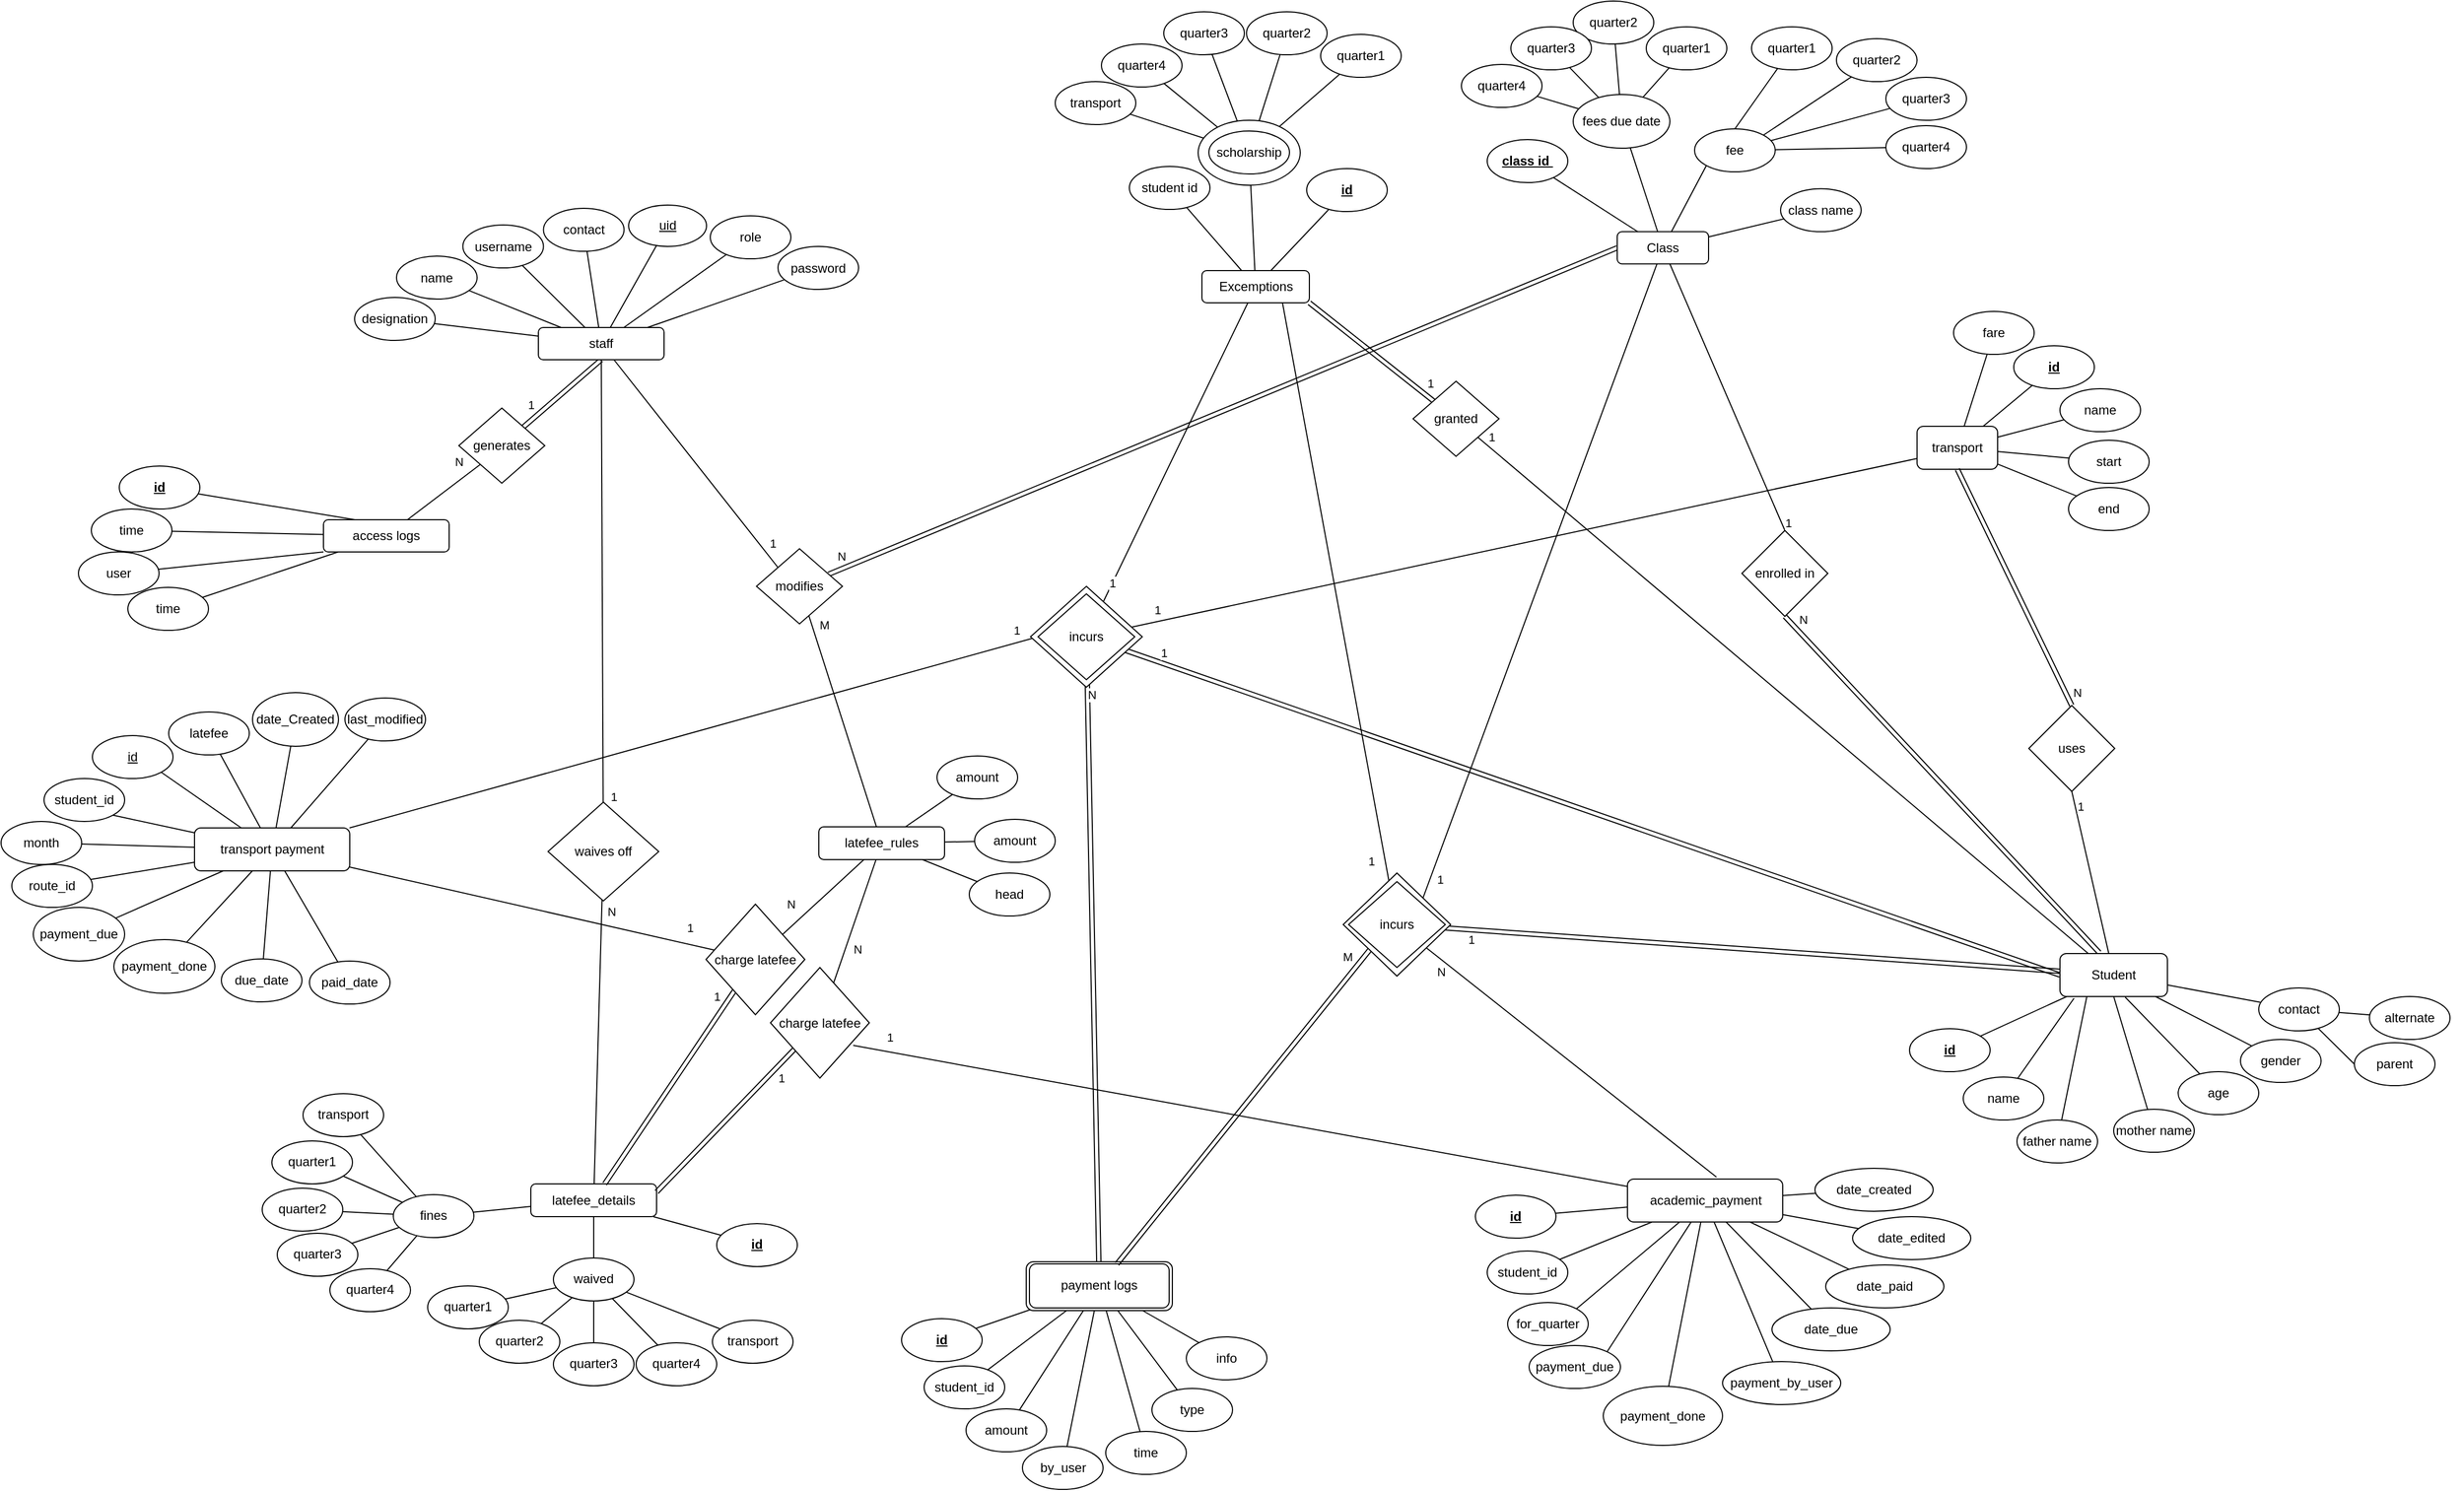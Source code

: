 <mxfile version="13.5.7" type="device"><diagram id="EneY-xzCivCSgu47MoGx" name="Page-1"><mxGraphModel dx="3147" dy="787" grid="0" gridSize="10" guides="1" tooltips="1" connect="1" arrows="1" fold="1" page="1" pageScale="1" pageWidth="850" pageHeight="1100" math="0" shadow="0"><root><mxCell id="0"/><mxCell id="1" parent="0"/><mxCell id="OB5HgPxohEsfSK3H7XhV-68" style="edgeStyle=none;rounded=0;orthogonalLoop=1;jettySize=auto;html=1;entryX=1;entryY=0;entryDx=0;entryDy=0;endArrow=none;endFill=0;" edge="1" parent="1" source="zqOs5t70YEs8EdvxQqi1-1" target="OB5HgPxohEsfSK3H7XhV-66"><mxGeometry relative="1" as="geometry"/></mxCell><mxCell id="OB5HgPxohEsfSK3H7XhV-268" value="1" style="edgeLabel;html=1;align=center;verticalAlign=middle;resizable=0;points=[];" vertex="1" connectable="0" parent="OB5HgPxohEsfSK3H7XhV-68"><mxGeometry x="0.924" y="1" relative="1" as="geometry"><mxPoint x="8.28" as="offset"/></mxGeometry></mxCell><mxCell id="OB5HgPxohEsfSK3H7XhV-61" style="edgeStyle=none;rounded=0;orthogonalLoop=1;jettySize=auto;html=1;entryX=0;entryY=0.5;entryDx=0;entryDy=0;endArrow=none;endFill=0;" edge="1" parent="1" source="zqOs5t70YEs8EdvxQqi1-97" target="OB5HgPxohEsfSK3H7XhV-59"><mxGeometry relative="1" as="geometry"/></mxCell><mxCell id="OB5HgPxohEsfSK3H7XhV-263" value="1" style="edgeLabel;html=1;align=center;verticalAlign=middle;resizable=0;points=[];" vertex="1" connectable="0" parent="OB5HgPxohEsfSK3H7XhV-61"><mxGeometry x="0.874" y="2" relative="1" as="geometry"><mxPoint x="21.16" y="-15.36" as="offset"/></mxGeometry></mxCell><mxCell id="OB5HgPxohEsfSK3H7XhV-32" style="edgeStyle=none;rounded=0;orthogonalLoop=1;jettySize=auto;html=1;entryX=0.5;entryY=1;entryDx=0;entryDy=0;endArrow=none;endFill=0;shape=link;" edge="1" parent="1" source="OB5HgPxohEsfSK3H7XhV-31" target="zqOs5t70YEs8EdvxQqi1-52"><mxGeometry relative="1" as="geometry"/></mxCell><mxCell id="OB5HgPxohEsfSK3H7XhV-242" value="1" style="edgeLabel;html=1;align=center;verticalAlign=middle;resizable=0;points=[];" vertex="1" connectable="0" parent="OB5HgPxohEsfSK3H7XhV-32"><mxGeometry x="-0.453" relative="1" as="geometry"><mxPoint x="-13" y="-3.41" as="offset"/></mxGeometry></mxCell><mxCell id="OB5HgPxohEsfSK3H7XhV-54" style="edgeStyle=none;rounded=0;orthogonalLoop=1;jettySize=auto;html=1;endArrow=none;endFill=0;" edge="1" parent="1" source="OB5HgPxohEsfSK3H7XhV-45" target="zqOs5t70YEs8EdvxQqi1-78"><mxGeometry relative="1" as="geometry"/></mxCell><mxCell id="OB5HgPxohEsfSK3H7XhV-246" value="1" style="edgeLabel;html=1;align=center;verticalAlign=middle;resizable=0;points=[];" vertex="1" connectable="0" parent="OB5HgPxohEsfSK3H7XhV-54"><mxGeometry x="-0.94" y="1" relative="1" as="geometry"><mxPoint x="-5.06" y="-14.09" as="offset"/></mxGeometry></mxCell><mxCell id="OB5HgPxohEsfSK3H7XhV-245" style="edgeStyle=none;curved=1;orthogonalLoop=1;jettySize=auto;html=1;endArrow=none;endFill=0;entryX=1;entryY=1;entryDx=0;entryDy=0;shape=link;" edge="1" parent="1" source="OB5HgPxohEsfSK3H7XhV-45" target="zqOs5t70YEs8EdvxQqi1-34"><mxGeometry relative="1" as="geometry"/></mxCell><mxCell id="OB5HgPxohEsfSK3H7XhV-247" value="1" style="edgeLabel;html=1;align=center;verticalAlign=middle;resizable=0;points=[];" vertex="1" connectable="0" parent="OB5HgPxohEsfSK3H7XhV-245"><mxGeometry x="-0.833" y="1" relative="1" as="geometry"><mxPoint x="7.3" y="-9.51" as="offset"/></mxGeometry></mxCell><mxCell id="OB5HgPxohEsfSK3H7XhV-45" value="granted" style="rhombus;whiteSpace=wrap;html=1;" vertex="1" parent="1"><mxGeometry x="319" y="372" width="80" height="70" as="geometry"/></mxCell><mxCell id="OB5HgPxohEsfSK3H7XhV-49" style="edgeStyle=none;orthogonalLoop=1;jettySize=auto;html=1;entryX=0.366;entryY=-0.022;entryDx=0;entryDy=0;entryPerimeter=0;endArrow=none;endFill=0;exitX=0.5;exitY=1;exitDx=0;exitDy=0;curved=1;shape=link;" edge="1" parent="1" source="OB5HgPxohEsfSK3H7XhV-48" target="zqOs5t70YEs8EdvxQqi1-78"><mxGeometry relative="1" as="geometry"><mxPoint x="430" y="630" as="sourcePoint"/></mxGeometry></mxCell><mxCell id="OB5HgPxohEsfSK3H7XhV-248" value="N" style="edgeLabel;html=1;align=center;verticalAlign=middle;resizable=0;points=[];" vertex="1" connectable="0" parent="OB5HgPxohEsfSK3H7XhV-49"><mxGeometry x="-0.954" y="-1" relative="1" as="geometry"><mxPoint x="10.9" y="-4.99" as="offset"/></mxGeometry></mxCell><mxCell id="OB5HgPxohEsfSK3H7XhV-50" style="edgeStyle=none;rounded=0;orthogonalLoop=1;jettySize=auto;html=1;endArrow=none;endFill=0;exitX=0.5;exitY=0;exitDx=0;exitDy=0;" edge="1" parent="1" source="OB5HgPxohEsfSK3H7XhV-48" target="zqOs5t70YEs8EdvxQqi1-1"><mxGeometry relative="1" as="geometry"/></mxCell><mxCell id="OB5HgPxohEsfSK3H7XhV-249" value="1" style="edgeLabel;html=1;align=center;verticalAlign=middle;resizable=0;points=[];" vertex="1" connectable="0" parent="OB5HgPxohEsfSK3H7XhV-50"><mxGeometry x="-0.936" y="1" relative="1" as="geometry"><mxPoint x="7.35" as="offset"/></mxGeometry></mxCell><mxCell id="OB5HgPxohEsfSK3H7XhV-48" value="enrolled in" style="rhombus;whiteSpace=wrap;html=1;" vertex="1" parent="1"><mxGeometry x="625" y="511" width="80" height="80" as="geometry"/></mxCell><mxCell id="OB5HgPxohEsfSK3H7XhV-52" style="edgeStyle=none;rounded=0;orthogonalLoop=1;jettySize=auto;html=1;endArrow=none;endFill=0;exitX=0.5;exitY=1;exitDx=0;exitDy=0;" edge="1" parent="1" source="OB5HgPxohEsfSK3H7XhV-51" target="zqOs5t70YEs8EdvxQqi1-78"><mxGeometry relative="1" as="geometry"/></mxCell><mxCell id="OB5HgPxohEsfSK3H7XhV-252" value="1" style="edgeLabel;html=1;align=center;verticalAlign=middle;resizable=0;points=[];" vertex="1" connectable="0" parent="OB5HgPxohEsfSK3H7XhV-52"><mxGeometry x="-0.79" y="1" relative="1" as="geometry"><mxPoint x="3.42" y="-2.56" as="offset"/></mxGeometry></mxCell><mxCell id="OB5HgPxohEsfSK3H7XhV-51" value="uses" style="rhombus;whiteSpace=wrap;html=1;" vertex="1" parent="1"><mxGeometry x="892" y="674" width="80" height="80" as="geometry"/></mxCell><mxCell id="OB5HgPxohEsfSK3H7XhV-60" style="edgeStyle=none;rounded=0;orthogonalLoop=1;jettySize=auto;html=1;entryX=0;entryY=0.75;entryDx=0;entryDy=0;endArrow=none;endFill=0;" edge="1" parent="1" source="OB5HgPxohEsfSK3H7XhV-59" target="zqOs5t70YEs8EdvxQqi1-67"><mxGeometry relative="1" as="geometry"/></mxCell><mxCell id="OB5HgPxohEsfSK3H7XhV-63" style="edgeStyle=none;rounded=0;orthogonalLoop=1;jettySize=auto;html=1;entryX=0;entryY=0.5;entryDx=0;entryDy=0;endArrow=none;endFill=0;shape=link;" edge="1" parent="1" source="OB5HgPxohEsfSK3H7XhV-59" target="zqOs5t70YEs8EdvxQqi1-78"><mxGeometry relative="1" as="geometry"/></mxCell><mxCell id="OB5HgPxohEsfSK3H7XhV-260" value="1" style="edgeLabel;html=1;align=center;verticalAlign=middle;resizable=0;points=[];" vertex="1" connectable="0" parent="OB5HgPxohEsfSK3H7XhV-63"><mxGeometry x="-0.946" relative="1" as="geometry"><mxPoint x="16.04" y="-4.46" as="offset"/></mxGeometry></mxCell><mxCell id="OB5HgPxohEsfSK3H7XhV-71" style="edgeStyle=none;rounded=0;orthogonalLoop=1;jettySize=auto;html=1;endArrow=none;endFill=0;" edge="1" parent="1" source="OB5HgPxohEsfSK3H7XhV-59" target="zqOs5t70YEs8EdvxQqi1-34"><mxGeometry relative="1" as="geometry"/></mxCell><mxCell id="OB5HgPxohEsfSK3H7XhV-262" value="1" style="edgeLabel;html=1;align=center;verticalAlign=middle;resizable=0;points=[];" vertex="1" connectable="0" parent="OB5HgPxohEsfSK3H7XhV-71"><mxGeometry x="-0.844" relative="1" as="geometry"><mxPoint as="offset"/></mxGeometry></mxCell><mxCell id="OB5HgPxohEsfSK3H7XhV-222" style="edgeStyle=none;curved=1;orthogonalLoop=1;jettySize=auto;html=1;endArrow=none;endFill=0;shape=link;" edge="1" parent="1" source="OB5HgPxohEsfSK3H7XhV-59" target="OB5HgPxohEsfSK3H7XhV-203"><mxGeometry relative="1" as="geometry"/></mxCell><mxCell id="OB5HgPxohEsfSK3H7XhV-264" value="N" style="edgeLabel;html=1;align=center;verticalAlign=middle;resizable=0;points=[];" vertex="1" connectable="0" parent="OB5HgPxohEsfSK3H7XhV-222"><mxGeometry x="-0.909" relative="1" as="geometry"><mxPoint x="3.73" y="-10.06" as="offset"/></mxGeometry></mxCell><mxCell id="OB5HgPxohEsfSK3H7XhV-67" style="edgeStyle=none;rounded=0;orthogonalLoop=1;jettySize=auto;html=1;entryX=0.573;entryY=-0.046;entryDx=0;entryDy=0;entryPerimeter=0;endArrow=none;endFill=0;" edge="1" parent="1" source="OB5HgPxohEsfSK3H7XhV-66" target="zqOs5t70YEs8EdvxQqi1-121"><mxGeometry relative="1" as="geometry"/></mxCell><mxCell id="OB5HgPxohEsfSK3H7XhV-267" value="N" style="edgeLabel;html=1;align=center;verticalAlign=middle;resizable=0;points=[];" vertex="1" connectable="0" parent="OB5HgPxohEsfSK3H7XhV-67"><mxGeometry x="-0.845" y="-1" relative="1" as="geometry"><mxPoint x="-3.21" y="7.76" as="offset"/></mxGeometry></mxCell><mxCell id="OB5HgPxohEsfSK3H7XhV-70" style="edgeStyle=none;rounded=0;orthogonalLoop=1;jettySize=auto;html=1;endArrow=none;endFill=0;shape=link;" edge="1" parent="1" source="OB5HgPxohEsfSK3H7XhV-66" target="zqOs5t70YEs8EdvxQqi1-78"><mxGeometry relative="1" as="geometry"/></mxCell><mxCell id="OB5HgPxohEsfSK3H7XhV-266" value="1" style="edgeLabel;html=1;align=center;verticalAlign=middle;resizable=0;points=[];" vertex="1" connectable="0" parent="OB5HgPxohEsfSK3H7XhV-70"><mxGeometry x="-0.904" y="1" relative="1" as="geometry"><mxPoint x="-0.3" y="10.12" as="offset"/></mxGeometry></mxCell><mxCell id="OB5HgPxohEsfSK3H7XhV-105" style="edgeStyle=none;rounded=0;orthogonalLoop=1;jettySize=auto;html=1;entryX=0.75;entryY=1;entryDx=0;entryDy=0;endArrow=none;endFill=0;" edge="1" parent="1" source="OB5HgPxohEsfSK3H7XhV-66" target="zqOs5t70YEs8EdvxQqi1-34"><mxGeometry relative="1" as="geometry"/></mxCell><mxCell id="OB5HgPxohEsfSK3H7XhV-269" value="1" style="edgeLabel;html=1;align=center;verticalAlign=middle;resizable=0;points=[];" vertex="1" connectable="0" parent="OB5HgPxohEsfSK3H7XhV-105"><mxGeometry x="-0.877" y="2" relative="1" as="geometry"><mxPoint x="-9.51" y="7.74" as="offset"/></mxGeometry></mxCell><mxCell id="OB5HgPxohEsfSK3H7XhV-81" value="" style="group" vertex="1" connectable="0" parent="1"><mxGeometry x="337" y="1105" width="501" height="220" as="geometry"/></mxCell><mxCell id="zqOs5t70YEs8EdvxQqi1-121" value="academic_payment" style="rounded=1;whiteSpace=wrap;html=1;" parent="OB5HgPxohEsfSK3H7XhV-81" vertex="1"><mxGeometry x="181.5" y="10" width="144.5" height="40" as="geometry"/></mxCell><mxCell id="zqOs5t70YEs8EdvxQqi1-122" value="&lt;span&gt;&lt;b&gt;id&lt;/b&gt;&lt;br&gt;&lt;/span&gt;" style="ellipse;whiteSpace=wrap;html=1;fontStyle=4" parent="OB5HgPxohEsfSK3H7XhV-81" vertex="1"><mxGeometry x="40" y="25" width="75" height="40" as="geometry"/></mxCell><mxCell id="OB5HgPxohEsfSK3H7XhV-6" style="edgeStyle=none;rounded=0;orthogonalLoop=1;jettySize=auto;html=1;endArrow=none;endFill=0;" edge="1" parent="OB5HgPxohEsfSK3H7XhV-81" source="zqOs5t70YEs8EdvxQqi1-121" target="zqOs5t70YEs8EdvxQqi1-122"><mxGeometry relative="1" as="geometry"/></mxCell><mxCell id="zqOs5t70YEs8EdvxQqi1-123" value="&lt;span style=&quot;font-weight: normal&quot;&gt;student_id&lt;br&gt;&lt;/span&gt;" style="ellipse;whiteSpace=wrap;html=1;fontStyle=1" parent="OB5HgPxohEsfSK3H7XhV-81" vertex="1"><mxGeometry x="51" y="77" width="75" height="40" as="geometry"/></mxCell><mxCell id="OB5HgPxohEsfSK3H7XhV-7" style="edgeStyle=none;rounded=0;orthogonalLoop=1;jettySize=auto;html=1;endArrow=none;endFill=0;" edge="1" parent="OB5HgPxohEsfSK3H7XhV-81" source="zqOs5t70YEs8EdvxQqi1-121" target="zqOs5t70YEs8EdvxQqi1-123"><mxGeometry relative="1" as="geometry"/></mxCell><mxCell id="zqOs5t70YEs8EdvxQqi1-124" value="&lt;span style=&quot;font-weight: normal&quot;&gt;for_quarter&lt;br&gt;&lt;/span&gt;" style="ellipse;whiteSpace=wrap;html=1;fontStyle=1" parent="OB5HgPxohEsfSK3H7XhV-81" vertex="1"><mxGeometry x="70" y="125" width="75" height="40" as="geometry"/></mxCell><mxCell id="OB5HgPxohEsfSK3H7XhV-8" style="edgeStyle=none;rounded=0;orthogonalLoop=1;jettySize=auto;html=1;entryX=1;entryY=0;entryDx=0;entryDy=0;endArrow=none;endFill=0;" edge="1" parent="OB5HgPxohEsfSK3H7XhV-81" source="zqOs5t70YEs8EdvxQqi1-121" target="zqOs5t70YEs8EdvxQqi1-124"><mxGeometry relative="1" as="geometry"/></mxCell><mxCell id="zqOs5t70YEs8EdvxQqi1-125" value="&lt;span style=&quot;font-weight: normal&quot;&gt;payment_due&lt;br&gt;&lt;/span&gt;" style="ellipse;whiteSpace=wrap;html=1;fontStyle=1" parent="OB5HgPxohEsfSK3H7XhV-81" vertex="1"><mxGeometry x="90" y="165" width="85" height="40" as="geometry"/></mxCell><mxCell id="OB5HgPxohEsfSK3H7XhV-9" style="edgeStyle=none;rounded=0;orthogonalLoop=1;jettySize=auto;html=1;entryX=1;entryY=0;entryDx=0;entryDy=0;endArrow=none;endFill=0;" edge="1" parent="OB5HgPxohEsfSK3H7XhV-81" source="zqOs5t70YEs8EdvxQqi1-121" target="zqOs5t70YEs8EdvxQqi1-125"><mxGeometry relative="1" as="geometry"/></mxCell><mxCell id="OB5HgPxohEsfSK3H7XhV-1" value="&lt;span style=&quot;font-weight: normal&quot;&gt;payment_by_user&lt;br&gt;&lt;/span&gt;" style="ellipse;whiteSpace=wrap;html=1;fontStyle=1" vertex="1" parent="OB5HgPxohEsfSK3H7XhV-81"><mxGeometry x="270" y="180" width="110" height="40" as="geometry"/></mxCell><mxCell id="OB5HgPxohEsfSK3H7XhV-11" style="edgeStyle=none;rounded=0;orthogonalLoop=1;jettySize=auto;html=1;endArrow=none;endFill=0;" edge="1" parent="OB5HgPxohEsfSK3H7XhV-81" source="zqOs5t70YEs8EdvxQqi1-121" target="OB5HgPxohEsfSK3H7XhV-1"><mxGeometry relative="1" as="geometry"/></mxCell><mxCell id="OB5HgPxohEsfSK3H7XhV-2" value="&lt;span style=&quot;font-weight: normal&quot;&gt;date_due&lt;br&gt;&lt;/span&gt;" style="ellipse;whiteSpace=wrap;html=1;fontStyle=1" vertex="1" parent="OB5HgPxohEsfSK3H7XhV-81"><mxGeometry x="316" y="130" width="110" height="40" as="geometry"/></mxCell><mxCell id="OB5HgPxohEsfSK3H7XhV-12" style="edgeStyle=none;rounded=0;orthogonalLoop=1;jettySize=auto;html=1;endArrow=none;endFill=0;" edge="1" parent="OB5HgPxohEsfSK3H7XhV-81" source="zqOs5t70YEs8EdvxQqi1-121" target="OB5HgPxohEsfSK3H7XhV-2"><mxGeometry relative="1" as="geometry"/></mxCell><mxCell id="OB5HgPxohEsfSK3H7XhV-13" style="edgeStyle=none;rounded=0;orthogonalLoop=1;jettySize=auto;html=1;endArrow=none;endFill=0;" edge="1" parent="OB5HgPxohEsfSK3H7XhV-81" source="OB5HgPxohEsfSK3H7XhV-3" target="zqOs5t70YEs8EdvxQqi1-121"><mxGeometry relative="1" as="geometry"/></mxCell><mxCell id="OB5HgPxohEsfSK3H7XhV-3" value="&lt;span style=&quot;font-weight: normal&quot;&gt;date_paid&lt;br&gt;&lt;/span&gt;" style="ellipse;whiteSpace=wrap;html=1;fontStyle=1" vertex="1" parent="OB5HgPxohEsfSK3H7XhV-81"><mxGeometry x="366" y="90" width="110" height="40" as="geometry"/></mxCell><mxCell id="OB5HgPxohEsfSK3H7XhV-14" style="edgeStyle=none;rounded=0;orthogonalLoop=1;jettySize=auto;html=1;endArrow=none;endFill=0;" edge="1" parent="OB5HgPxohEsfSK3H7XhV-81" source="OB5HgPxohEsfSK3H7XhV-4" target="zqOs5t70YEs8EdvxQqi1-121"><mxGeometry relative="1" as="geometry"/></mxCell><mxCell id="OB5HgPxohEsfSK3H7XhV-4" value="&lt;span style=&quot;font-weight: normal&quot;&gt;date_edited&lt;br&gt;&lt;/span&gt;" style="ellipse;whiteSpace=wrap;html=1;fontStyle=1" vertex="1" parent="OB5HgPxohEsfSK3H7XhV-81"><mxGeometry x="391" y="45" width="110" height="40" as="geometry"/></mxCell><mxCell id="OB5HgPxohEsfSK3H7XhV-15" style="edgeStyle=none;rounded=0;orthogonalLoop=1;jettySize=auto;html=1;endArrow=none;endFill=0;" edge="1" parent="OB5HgPxohEsfSK3H7XhV-81" source="OB5HgPxohEsfSK3H7XhV-5" target="zqOs5t70YEs8EdvxQqi1-121"><mxGeometry relative="1" as="geometry"><mxPoint x="296.0" y="10" as="targetPoint"/></mxGeometry></mxCell><mxCell id="OB5HgPxohEsfSK3H7XhV-5" value="&lt;span style=&quot;font-weight: normal&quot;&gt;date_created&lt;br&gt;&lt;/span&gt;" style="ellipse;whiteSpace=wrap;html=1;fontStyle=1" vertex="1" parent="OB5HgPxohEsfSK3H7XhV-81"><mxGeometry x="356" width="110" height="40" as="geometry"/></mxCell><mxCell id="OB5HgPxohEsfSK3H7XhV-82" value="" style="group" vertex="1" connectable="0" parent="1"><mxGeometry x="-995" y="657" width="455" height="295" as="geometry"/></mxCell><mxCell id="zqOs5t70YEs8EdvxQqi1-97" value="transport payment" style="rounded=1;whiteSpace=wrap;html=1;" parent="OB5HgPxohEsfSK3H7XhV-82" vertex="1"><mxGeometry x="180" y="131" width="144.5" height="40" as="geometry"/></mxCell><mxCell id="zqOs5t70YEs8EdvxQqi1-98" value="&lt;span style=&quot;&quot;&gt;id&lt;br&gt;&lt;/span&gt;" style="ellipse;whiteSpace=wrap;html=1;fontStyle=4" parent="OB5HgPxohEsfSK3H7XhV-82" vertex="1"><mxGeometry x="85" y="45" width="75" height="40" as="geometry"/></mxCell><mxCell id="zqOs5t70YEs8EdvxQqi1-109" style="edgeStyle=none;rounded=0;orthogonalLoop=1;jettySize=auto;html=1;entryX=1;entryY=1;entryDx=0;entryDy=0;endArrow=none;endFill=0;" parent="OB5HgPxohEsfSK3H7XhV-82" source="zqOs5t70YEs8EdvxQqi1-97" target="zqOs5t70YEs8EdvxQqi1-98" edge="1"><mxGeometry relative="1" as="geometry"/></mxCell><mxCell id="zqOs5t70YEs8EdvxQqi1-99" value="&lt;span style=&quot;font-weight: normal&quot;&gt;student_id&lt;br&gt;&lt;/span&gt;" style="ellipse;whiteSpace=wrap;html=1;fontStyle=1" parent="OB5HgPxohEsfSK3H7XhV-82" vertex="1"><mxGeometry x="40" y="85" width="75" height="40" as="geometry"/></mxCell><mxCell id="zqOs5t70YEs8EdvxQqi1-110" style="edgeStyle=none;rounded=0;orthogonalLoop=1;jettySize=auto;html=1;entryX=1;entryY=1;entryDx=0;entryDy=0;endArrow=none;endFill=0;" parent="OB5HgPxohEsfSK3H7XhV-82" source="zqOs5t70YEs8EdvxQqi1-97" target="zqOs5t70YEs8EdvxQqi1-99" edge="1"><mxGeometry relative="1" as="geometry"/></mxCell><mxCell id="zqOs5t70YEs8EdvxQqi1-100" value="&lt;span style=&quot;font-weight: normal&quot;&gt;month&lt;br&gt;&lt;/span&gt;" style="ellipse;whiteSpace=wrap;html=1;fontStyle=1" parent="OB5HgPxohEsfSK3H7XhV-82" vertex="1"><mxGeometry y="125" width="75" height="40" as="geometry"/></mxCell><mxCell id="zqOs5t70YEs8EdvxQqi1-111" style="edgeStyle=none;rounded=0;orthogonalLoop=1;jettySize=auto;html=1;endArrow=none;endFill=0;" parent="OB5HgPxohEsfSK3H7XhV-82" source="zqOs5t70YEs8EdvxQqi1-97" target="zqOs5t70YEs8EdvxQqi1-100" edge="1"><mxGeometry relative="1" as="geometry"/></mxCell><mxCell id="zqOs5t70YEs8EdvxQqi1-101" value="&lt;span style=&quot;font-weight: normal&quot;&gt;route_id&lt;br&gt;&lt;/span&gt;" style="ellipse;whiteSpace=wrap;html=1;fontStyle=1" parent="OB5HgPxohEsfSK3H7XhV-82" vertex="1"><mxGeometry x="10" y="165" width="75" height="40" as="geometry"/></mxCell><mxCell id="zqOs5t70YEs8EdvxQqi1-112" style="edgeStyle=none;rounded=0;orthogonalLoop=1;jettySize=auto;html=1;endArrow=none;endFill=0;" parent="OB5HgPxohEsfSK3H7XhV-82" source="zqOs5t70YEs8EdvxQqi1-97" target="zqOs5t70YEs8EdvxQqi1-101" edge="1"><mxGeometry relative="1" as="geometry"/></mxCell><mxCell id="zqOs5t70YEs8EdvxQqi1-102" value="&lt;span style=&quot;font-weight: normal&quot;&gt;payment_due&lt;br&gt;&lt;/span&gt;" style="ellipse;whiteSpace=wrap;html=1;fontStyle=1" parent="OB5HgPxohEsfSK3H7XhV-82" vertex="1"><mxGeometry x="30" y="205" width="85" height="50" as="geometry"/></mxCell><mxCell id="zqOs5t70YEs8EdvxQqi1-113" style="edgeStyle=none;rounded=0;orthogonalLoop=1;jettySize=auto;html=1;endArrow=none;endFill=0;" parent="OB5HgPxohEsfSK3H7XhV-82" source="zqOs5t70YEs8EdvxQqi1-97" target="zqOs5t70YEs8EdvxQqi1-102" edge="1"><mxGeometry relative="1" as="geometry"/></mxCell><mxCell id="zqOs5t70YEs8EdvxQqi1-103" value="&lt;span style=&quot;font-weight: normal&quot;&gt;payment_done&lt;br&gt;&lt;/span&gt;" style="ellipse;whiteSpace=wrap;html=1;fontStyle=1" parent="OB5HgPxohEsfSK3H7XhV-82" vertex="1"><mxGeometry x="105" y="235" width="94" height="50" as="geometry"/></mxCell><mxCell id="zqOs5t70YEs8EdvxQqi1-114" style="edgeStyle=none;rounded=0;orthogonalLoop=1;jettySize=auto;html=1;endArrow=none;endFill=0;" parent="OB5HgPxohEsfSK3H7XhV-82" source="zqOs5t70YEs8EdvxQqi1-97" target="zqOs5t70YEs8EdvxQqi1-103" edge="1"><mxGeometry relative="1" as="geometry"/></mxCell><mxCell id="zqOs5t70YEs8EdvxQqi1-104" value="&lt;span style=&quot;font-weight: normal&quot;&gt;due_date&lt;br&gt;&lt;/span&gt;" style="ellipse;whiteSpace=wrap;html=1;fontStyle=1" parent="OB5HgPxohEsfSK3H7XhV-82" vertex="1"><mxGeometry x="205" y="253" width="75" height="40" as="geometry"/></mxCell><mxCell id="zqOs5t70YEs8EdvxQqi1-115" style="edgeStyle=none;rounded=0;orthogonalLoop=1;jettySize=auto;html=1;endArrow=none;endFill=0;" parent="OB5HgPxohEsfSK3H7XhV-82" source="zqOs5t70YEs8EdvxQqi1-97" target="zqOs5t70YEs8EdvxQqi1-104" edge="1"><mxGeometry relative="1" as="geometry"/></mxCell><mxCell id="zqOs5t70YEs8EdvxQqi1-105" value="&lt;span style=&quot;font-weight: normal&quot;&gt;paid_date&lt;br&gt;&lt;/span&gt;" style="ellipse;whiteSpace=wrap;html=1;fontStyle=1" parent="OB5HgPxohEsfSK3H7XhV-82" vertex="1"><mxGeometry x="287" y="255" width="75" height="40" as="geometry"/></mxCell><mxCell id="zqOs5t70YEs8EdvxQqi1-116" style="edgeStyle=none;rounded=0;orthogonalLoop=1;jettySize=auto;html=1;endArrow=none;endFill=0;" parent="OB5HgPxohEsfSK3H7XhV-82" source="zqOs5t70YEs8EdvxQqi1-97" target="zqOs5t70YEs8EdvxQqi1-105" edge="1"><mxGeometry relative="1" as="geometry"/></mxCell><mxCell id="zqOs5t70YEs8EdvxQqi1-106" value="&lt;span style=&quot;font-weight: normal&quot;&gt;last_modified&lt;br&gt;&lt;/span&gt;" style="ellipse;whiteSpace=wrap;html=1;fontStyle=1" parent="OB5HgPxohEsfSK3H7XhV-82" vertex="1"><mxGeometry x="320" y="10" width="75" height="40" as="geometry"/></mxCell><mxCell id="zqOs5t70YEs8EdvxQqi1-117" style="edgeStyle=none;rounded=0;orthogonalLoop=1;jettySize=auto;html=1;endArrow=none;endFill=0;" parent="OB5HgPxohEsfSK3H7XhV-82" source="zqOs5t70YEs8EdvxQqi1-97" target="zqOs5t70YEs8EdvxQqi1-106" edge="1"><mxGeometry relative="1" as="geometry"/></mxCell><mxCell id="zqOs5t70YEs8EdvxQqi1-107" value="&lt;span style=&quot;font-weight: normal&quot;&gt;date_Created&lt;br&gt;&lt;/span&gt;" style="ellipse;whiteSpace=wrap;html=1;fontStyle=1" parent="OB5HgPxohEsfSK3H7XhV-82" vertex="1"><mxGeometry x="234" y="5" width="80" height="50" as="geometry"/></mxCell><mxCell id="zqOs5t70YEs8EdvxQqi1-118" style="edgeStyle=none;rounded=0;orthogonalLoop=1;jettySize=auto;html=1;endArrow=none;endFill=0;" parent="OB5HgPxohEsfSK3H7XhV-82" source="zqOs5t70YEs8EdvxQqi1-97" target="zqOs5t70YEs8EdvxQqi1-107" edge="1"><mxGeometry relative="1" as="geometry"/></mxCell><mxCell id="zqOs5t70YEs8EdvxQqi1-108" value="&lt;span style=&quot;font-weight: normal&quot;&gt;latefee&lt;br&gt;&lt;/span&gt;" style="ellipse;whiteSpace=wrap;html=1;fontStyle=1" parent="OB5HgPxohEsfSK3H7XhV-82" vertex="1"><mxGeometry x="156" y="23" width="75" height="40" as="geometry"/></mxCell><mxCell id="zqOs5t70YEs8EdvxQqi1-119" style="edgeStyle=none;rounded=0;orthogonalLoop=1;jettySize=auto;html=1;endArrow=none;endFill=0;" parent="OB5HgPxohEsfSK3H7XhV-82" source="zqOs5t70YEs8EdvxQqi1-97" target="zqOs5t70YEs8EdvxQqi1-108" edge="1"><mxGeometry relative="1" as="geometry"/></mxCell><mxCell id="OB5HgPxohEsfSK3H7XhV-83" value="" style="group" vertex="1" connectable="0" parent="1"><mxGeometry x="-923" y="431" width="345.25" height="180" as="geometry"/></mxCell><mxCell id="OB5HgPxohEsfSK3H7XhV-19" value="access logs" style="rounded=1;whiteSpace=wrap;html=1;" vertex="1" parent="OB5HgPxohEsfSK3H7XhV-83"><mxGeometry x="228" y="70" width="117" height="30" as="geometry"/></mxCell><mxCell id="OB5HgPxohEsfSK3H7XhV-24" style="edgeStyle=none;rounded=0;orthogonalLoop=1;jettySize=auto;html=1;entryX=0.25;entryY=0;entryDx=0;entryDy=0;endArrow=none;endFill=0;" edge="1" parent="OB5HgPxohEsfSK3H7XhV-83" source="OB5HgPxohEsfSK3H7XhV-20" target="OB5HgPxohEsfSK3H7XhV-19"><mxGeometry relative="1" as="geometry"/></mxCell><mxCell id="OB5HgPxohEsfSK3H7XhV-20" value="&lt;span style=&quot;&quot;&gt;id&lt;br&gt;&lt;/span&gt;" style="ellipse;whiteSpace=wrap;html=1;fontStyle=5" vertex="1" parent="OB5HgPxohEsfSK3H7XhV-83"><mxGeometry x="38" y="20" width="75" height="40" as="geometry"/></mxCell><mxCell id="OB5HgPxohEsfSK3H7XhV-25" style="edgeStyle=none;rounded=0;orthogonalLoop=1;jettySize=auto;html=1;endArrow=none;endFill=0;" edge="1" parent="OB5HgPxohEsfSK3H7XhV-83" source="OB5HgPxohEsfSK3H7XhV-21" target="OB5HgPxohEsfSK3H7XhV-19"><mxGeometry relative="1" as="geometry"/></mxCell><mxCell id="OB5HgPxohEsfSK3H7XhV-21" value="&lt;span style=&quot;font-weight: normal&quot;&gt;time&lt;br&gt;&lt;/span&gt;" style="ellipse;whiteSpace=wrap;html=1;fontStyle=1" vertex="1" parent="OB5HgPxohEsfSK3H7XhV-83"><mxGeometry x="12" y="60" width="75" height="40" as="geometry"/></mxCell><mxCell id="OB5HgPxohEsfSK3H7XhV-26" style="edgeStyle=none;rounded=0;orthogonalLoop=1;jettySize=auto;html=1;entryX=0;entryY=1;entryDx=0;entryDy=0;endArrow=none;endFill=0;" edge="1" parent="OB5HgPxohEsfSK3H7XhV-83" source="OB5HgPxohEsfSK3H7XhV-22" target="OB5HgPxohEsfSK3H7XhV-19"><mxGeometry relative="1" as="geometry"/></mxCell><mxCell id="OB5HgPxohEsfSK3H7XhV-22" value="&lt;span style=&quot;font-weight: normal&quot;&gt;user&lt;br&gt;&lt;/span&gt;" style="ellipse;whiteSpace=wrap;html=1;fontStyle=1" vertex="1" parent="OB5HgPxohEsfSK3H7XhV-83"><mxGeometry y="100" width="75" height="40" as="geometry"/></mxCell><mxCell id="OB5HgPxohEsfSK3H7XhV-27" style="edgeStyle=none;rounded=0;orthogonalLoop=1;jettySize=auto;html=1;endArrow=none;endFill=0;" edge="1" parent="OB5HgPxohEsfSK3H7XhV-83" source="OB5HgPxohEsfSK3H7XhV-23" target="OB5HgPxohEsfSK3H7XhV-19"><mxGeometry relative="1" as="geometry"/></mxCell><mxCell id="OB5HgPxohEsfSK3H7XhV-23" value="&lt;span style=&quot;font-weight: normal&quot;&gt;time&lt;br&gt;&lt;/span&gt;" style="ellipse;whiteSpace=wrap;html=1;fontStyle=1" vertex="1" parent="OB5HgPxohEsfSK3H7XhV-83"><mxGeometry x="46" y="133" width="75" height="40" as="geometry"/></mxCell><mxCell id="OB5HgPxohEsfSK3H7XhV-89" value="" style="group" vertex="1" connectable="0" parent="1"><mxGeometry x="-670" y="200" width="495" height="160" as="geometry"/></mxCell><mxCell id="zqOs5t70YEs8EdvxQqi1-52" value="staff" style="rounded=1;whiteSpace=wrap;html=1;" parent="OB5HgPxohEsfSK3H7XhV-89" vertex="1"><mxGeometry x="175" y="122" width="117" height="30" as="geometry"/></mxCell><mxCell id="zqOs5t70YEs8EdvxQqi1-53" value="&lt;span style=&quot;&quot;&gt;uid&lt;/span&gt;" style="ellipse;whiteSpace=wrap;html=1;fontStyle=4;direction=south;" parent="OB5HgPxohEsfSK3H7XhV-89" vertex="1"><mxGeometry x="259" y="8" width="72.5" height="38.5" as="geometry"/></mxCell><mxCell id="zqOs5t70YEs8EdvxQqi1-120" style="edgeStyle=none;rounded=0;orthogonalLoop=1;jettySize=auto;html=1;endArrow=none;endFill=0;" parent="OB5HgPxohEsfSK3H7XhV-89" source="zqOs5t70YEs8EdvxQqi1-52" target="zqOs5t70YEs8EdvxQqi1-53" edge="1"><mxGeometry relative="1" as="geometry"/></mxCell><mxCell id="zqOs5t70YEs8EdvxQqi1-54" value="&lt;span style=&quot;font-weight: normal&quot;&gt;username&lt;br&gt;&lt;/span&gt;" style="ellipse;whiteSpace=wrap;html=1;fontStyle=1" parent="OB5HgPxohEsfSK3H7XhV-89" vertex="1"><mxGeometry x="104.75" y="26.5" width="75" height="40" as="geometry"/></mxCell><mxCell id="zqOs5t70YEs8EdvxQqi1-61" style="edgeStyle=none;rounded=0;orthogonalLoop=1;jettySize=auto;html=1;endArrow=none;endFill=0;" parent="OB5HgPxohEsfSK3H7XhV-89" source="zqOs5t70YEs8EdvxQqi1-52" target="zqOs5t70YEs8EdvxQqi1-54" edge="1"><mxGeometry relative="1" as="geometry"/></mxCell><mxCell id="zqOs5t70YEs8EdvxQqi1-55" value="&lt;span style=&quot;font-weight: normal&quot;&gt;name&lt;br&gt;&lt;/span&gt;" style="ellipse;whiteSpace=wrap;html=1;fontStyle=1" parent="OB5HgPxohEsfSK3H7XhV-89" vertex="1"><mxGeometry x="43" y="55.5" width="75" height="40" as="geometry"/></mxCell><mxCell id="zqOs5t70YEs8EdvxQqi1-62" style="edgeStyle=none;rounded=0;orthogonalLoop=1;jettySize=auto;html=1;endArrow=none;endFill=0;" parent="OB5HgPxohEsfSK3H7XhV-89" source="zqOs5t70YEs8EdvxQqi1-52" target="zqOs5t70YEs8EdvxQqi1-55" edge="1"><mxGeometry relative="1" as="geometry"/></mxCell><mxCell id="zqOs5t70YEs8EdvxQqi1-56" value="&lt;span style=&quot;font-weight: normal&quot;&gt;designation&lt;br&gt;&lt;/span&gt;" style="ellipse;whiteSpace=wrap;html=1;fontStyle=1" parent="OB5HgPxohEsfSK3H7XhV-89" vertex="1"><mxGeometry x="4" y="94" width="75" height="40" as="geometry"/></mxCell><mxCell id="zqOs5t70YEs8EdvxQqi1-63" style="edgeStyle=none;rounded=0;orthogonalLoop=1;jettySize=auto;html=1;endArrow=none;endFill=0;" parent="OB5HgPxohEsfSK3H7XhV-89" source="zqOs5t70YEs8EdvxQqi1-52" target="zqOs5t70YEs8EdvxQqi1-56" edge="1"><mxGeometry relative="1" as="geometry"/></mxCell><mxCell id="zqOs5t70YEs8EdvxQqi1-57" value="&lt;span style=&quot;font-weight: normal&quot;&gt;contact&lt;br&gt;&lt;/span&gt;" style="ellipse;whiteSpace=wrap;html=1;fontStyle=1" parent="OB5HgPxohEsfSK3H7XhV-89" vertex="1"><mxGeometry x="179.75" y="11" width="75" height="40" as="geometry"/></mxCell><mxCell id="OB5HgPxohEsfSK3H7XhV-88" style="edgeStyle=none;rounded=0;orthogonalLoop=1;jettySize=auto;html=1;endArrow=none;endFill=0;" edge="1" parent="OB5HgPxohEsfSK3H7XhV-89" source="zqOs5t70YEs8EdvxQqi1-52" target="zqOs5t70YEs8EdvxQqi1-57"><mxGeometry relative="1" as="geometry"/></mxCell><mxCell id="zqOs5t70YEs8EdvxQqi1-58" value="&lt;span style=&quot;font-weight: normal&quot;&gt;password&lt;br&gt;&lt;/span&gt;" style="ellipse;whiteSpace=wrap;html=1;fontStyle=1" parent="OB5HgPxohEsfSK3H7XhV-89" vertex="1"><mxGeometry x="398" y="46.5" width="75" height="40" as="geometry"/></mxCell><mxCell id="zqOs5t70YEs8EdvxQqi1-65" style="edgeStyle=none;rounded=0;orthogonalLoop=1;jettySize=auto;html=1;endArrow=none;endFill=0;" parent="OB5HgPxohEsfSK3H7XhV-89" source="zqOs5t70YEs8EdvxQqi1-52" target="zqOs5t70YEs8EdvxQqi1-58" edge="1"><mxGeometry relative="1" as="geometry"/></mxCell><mxCell id="zqOs5t70YEs8EdvxQqi1-59" value="&lt;span style=&quot;font-weight: normal&quot;&gt;role&lt;br&gt;&lt;/span&gt;" style="ellipse;whiteSpace=wrap;html=1;fontStyle=1" parent="OB5HgPxohEsfSK3H7XhV-89" vertex="1"><mxGeometry x="335" y="18" width="75" height="40" as="geometry"/></mxCell><mxCell id="OB5HgPxohEsfSK3H7XhV-87" style="edgeStyle=none;rounded=0;orthogonalLoop=1;jettySize=auto;html=1;endArrow=none;endFill=0;" edge="1" parent="OB5HgPxohEsfSK3H7XhV-89" source="zqOs5t70YEs8EdvxQqi1-52" target="zqOs5t70YEs8EdvxQqi1-59"><mxGeometry relative="1" as="geometry"/></mxCell><mxCell id="OB5HgPxohEsfSK3H7XhV-94" value="" style="group" vertex="1" connectable="0" parent="1"><mxGeometry x="781" y="865" width="515" height="235" as="geometry"/></mxCell><mxCell id="zqOs5t70YEs8EdvxQqi1-78" value="Student" style="rounded=1;whiteSpace=wrap;html=1;" parent="OB5HgPxohEsfSK3H7XhV-94" vertex="1"><mxGeometry x="140" y="40" width="100" height="40" as="geometry"/></mxCell><mxCell id="zqOs5t70YEs8EdvxQqi1-96" style="edgeStyle=none;rounded=0;orthogonalLoop=1;jettySize=auto;html=1;endArrow=none;endFill=0;" parent="OB5HgPxohEsfSK3H7XhV-94" source="zqOs5t70YEs8EdvxQqi1-79" target="zqOs5t70YEs8EdvxQqi1-78" edge="1"><mxGeometry relative="1" as="geometry"/></mxCell><mxCell id="zqOs5t70YEs8EdvxQqi1-79" value="id" style="ellipse;whiteSpace=wrap;html=1;fontStyle=5" parent="OB5HgPxohEsfSK3H7XhV-94" vertex="1"><mxGeometry y="110" width="75" height="40" as="geometry"/></mxCell><mxCell id="zqOs5t70YEs8EdvxQqi1-95" style="edgeStyle=none;rounded=0;orthogonalLoop=1;jettySize=auto;html=1;endArrow=none;endFill=0;entryX=0.131;entryY=1.041;entryDx=0;entryDy=0;entryPerimeter=0;" parent="OB5HgPxohEsfSK3H7XhV-94" source="zqOs5t70YEs8EdvxQqi1-80" target="zqOs5t70YEs8EdvxQqi1-78" edge="1"><mxGeometry relative="1" as="geometry"/></mxCell><mxCell id="zqOs5t70YEs8EdvxQqi1-80" value="name" style="ellipse;whiteSpace=wrap;html=1;" parent="OB5HgPxohEsfSK3H7XhV-94" vertex="1"><mxGeometry x="50" y="155" width="75" height="40" as="geometry"/></mxCell><mxCell id="zqOs5t70YEs8EdvxQqi1-94" style="edgeStyle=none;rounded=0;orthogonalLoop=1;jettySize=auto;html=1;entryX=0.25;entryY=1;entryDx=0;entryDy=0;endArrow=none;endFill=0;" parent="OB5HgPxohEsfSK3H7XhV-94" source="zqOs5t70YEs8EdvxQqi1-81" target="zqOs5t70YEs8EdvxQqi1-78" edge="1"><mxGeometry relative="1" as="geometry"/></mxCell><mxCell id="zqOs5t70YEs8EdvxQqi1-81" value="father name" style="ellipse;whiteSpace=wrap;html=1;" parent="OB5HgPxohEsfSK3H7XhV-94" vertex="1"><mxGeometry x="100" y="195" width="75" height="40" as="geometry"/></mxCell><mxCell id="zqOs5t70YEs8EdvxQqi1-93" style="edgeStyle=none;rounded=0;orthogonalLoop=1;jettySize=auto;html=1;entryX=0.5;entryY=1;entryDx=0;entryDy=0;endArrow=none;endFill=0;" parent="OB5HgPxohEsfSK3H7XhV-94" source="zqOs5t70YEs8EdvxQqi1-82" target="zqOs5t70YEs8EdvxQqi1-78" edge="1"><mxGeometry relative="1" as="geometry"/></mxCell><mxCell id="zqOs5t70YEs8EdvxQqi1-82" value="mother name" style="ellipse;whiteSpace=wrap;html=1;" parent="OB5HgPxohEsfSK3H7XhV-94" vertex="1"><mxGeometry x="190" y="185" width="75" height="40" as="geometry"/></mxCell><mxCell id="zqOs5t70YEs8EdvxQqi1-92" style="edgeStyle=none;rounded=0;orthogonalLoop=1;jettySize=auto;html=1;entryX=0.607;entryY=1.015;entryDx=0;entryDy=0;entryPerimeter=0;endArrow=none;endFill=0;" parent="OB5HgPxohEsfSK3H7XhV-94" source="zqOs5t70YEs8EdvxQqi1-83" target="zqOs5t70YEs8EdvxQqi1-78" edge="1"><mxGeometry relative="1" as="geometry"/></mxCell><mxCell id="zqOs5t70YEs8EdvxQqi1-83" value="age" style="ellipse;whiteSpace=wrap;html=1;" parent="OB5HgPxohEsfSK3H7XhV-94" vertex="1"><mxGeometry x="250" y="150" width="75" height="40" as="geometry"/></mxCell><mxCell id="zqOs5t70YEs8EdvxQqi1-91" style="edgeStyle=none;rounded=0;orthogonalLoop=1;jettySize=auto;html=1;endArrow=none;endFill=0;" parent="OB5HgPxohEsfSK3H7XhV-94" source="zqOs5t70YEs8EdvxQqi1-84" target="zqOs5t70YEs8EdvxQqi1-78" edge="1"><mxGeometry relative="1" as="geometry"/></mxCell><mxCell id="zqOs5t70YEs8EdvxQqi1-84" value="gender" style="ellipse;whiteSpace=wrap;html=1;" parent="OB5HgPxohEsfSK3H7XhV-94" vertex="1"><mxGeometry x="308" y="120" width="75" height="40" as="geometry"/></mxCell><mxCell id="zqOs5t70YEs8EdvxQqi1-90" style="edgeStyle=none;rounded=0;orthogonalLoop=1;jettySize=auto;html=1;endArrow=none;endFill=0;" parent="OB5HgPxohEsfSK3H7XhV-94" source="zqOs5t70YEs8EdvxQqi1-85" target="zqOs5t70YEs8EdvxQqi1-78" edge="1"><mxGeometry relative="1" as="geometry"/></mxCell><mxCell id="zqOs5t70YEs8EdvxQqi1-86" value="parent" style="ellipse;whiteSpace=wrap;html=1;" parent="OB5HgPxohEsfSK3H7XhV-94" vertex="1"><mxGeometry x="414" y="123" width="75" height="40" as="geometry"/></mxCell><mxCell id="zqOs5t70YEs8EdvxQqi1-87" value="alternate" style="ellipse;whiteSpace=wrap;html=1;" parent="OB5HgPxohEsfSK3H7XhV-94" vertex="1"><mxGeometry x="428" y="80" width="75" height="40" as="geometry"/></mxCell><mxCell id="zqOs5t70YEs8EdvxQqi1-85" value="contact" style="ellipse;whiteSpace=wrap;html=1;" parent="OB5HgPxohEsfSK3H7XhV-94" vertex="1"><mxGeometry x="325" y="72" width="75" height="40" as="geometry"/></mxCell><mxCell id="zqOs5t70YEs8EdvxQqi1-89" style="edgeStyle=none;rounded=0;orthogonalLoop=1;jettySize=auto;html=1;entryX=0;entryY=0.5;entryDx=0;entryDy=0;endArrow=none;endFill=0;" parent="OB5HgPxohEsfSK3H7XhV-94" source="zqOs5t70YEs8EdvxQqi1-85" target="zqOs5t70YEs8EdvxQqi1-86" edge="1"><mxGeometry relative="1" as="geometry"/></mxCell><mxCell id="zqOs5t70YEs8EdvxQqi1-88" style="edgeStyle=none;rounded=0;orthogonalLoop=1;jettySize=auto;html=1;endArrow=none;endFill=0;" parent="OB5HgPxohEsfSK3H7XhV-94" source="zqOs5t70YEs8EdvxQqi1-85" target="zqOs5t70YEs8EdvxQqi1-87" edge="1"><mxGeometry relative="1" as="geometry"/></mxCell><mxCell id="OB5HgPxohEsfSK3H7XhV-106" style="edgeStyle=none;rounded=0;orthogonalLoop=1;jettySize=auto;html=1;endArrow=none;endFill=0;entryX=0;entryY=0;entryDx=0;entryDy=0;" edge="1" parent="1" source="zqOs5t70YEs8EdvxQqi1-52" target="OB5HgPxohEsfSK3H7XhV-107"><mxGeometry relative="1" as="geometry"><mxPoint x="-277.143" y="566.714" as="targetPoint"/></mxGeometry></mxCell><mxCell id="OB5HgPxohEsfSK3H7XhV-256" value="1" style="edgeLabel;html=1;align=center;verticalAlign=middle;resizable=0;points=[];" vertex="1" connectable="0" parent="OB5HgPxohEsfSK3H7XhV-106"><mxGeometry x="0.861" relative="1" as="geometry"><mxPoint x="5.62" y="-9.04" as="offset"/></mxGeometry></mxCell><mxCell id="OB5HgPxohEsfSK3H7XhV-108" style="edgeStyle=none;rounded=0;orthogonalLoop=1;jettySize=auto;html=1;endArrow=none;endFill=0;" edge="1" parent="1" source="OB5HgPxohEsfSK3H7XhV-107" target="OB5HgPxohEsfSK3H7XhV-73"><mxGeometry relative="1" as="geometry"/></mxCell><mxCell id="OB5HgPxohEsfSK3H7XhV-259" value="M" style="edgeLabel;html=1;align=center;verticalAlign=middle;resizable=0;points=[];" vertex="1" connectable="0" parent="OB5HgPxohEsfSK3H7XhV-108"><mxGeometry x="-0.851" y="1" relative="1" as="geometry"><mxPoint x="8.15" y="-6.07" as="offset"/></mxGeometry></mxCell><mxCell id="OB5HgPxohEsfSK3H7XhV-109" style="edgeStyle=none;rounded=0;orthogonalLoop=1;jettySize=auto;html=1;entryX=0;entryY=0.5;entryDx=0;entryDy=0;endArrow=none;endFill=0;shape=link;" edge="1" parent="1" source="OB5HgPxohEsfSK3H7XhV-107" target="zqOs5t70YEs8EdvxQqi1-1"><mxGeometry relative="1" as="geometry"/></mxCell><mxCell id="OB5HgPxohEsfSK3H7XhV-258" value="N" style="edgeLabel;html=1;align=center;verticalAlign=middle;resizable=0;points=[];" vertex="1" connectable="0" parent="OB5HgPxohEsfSK3H7XhV-109"><mxGeometry x="-0.975" relative="1" as="geometry"><mxPoint x="2.11" y="-12.93" as="offset"/></mxGeometry></mxCell><mxCell id="OB5HgPxohEsfSK3H7XhV-107" value="modifies" style="rhombus;whiteSpace=wrap;html=1;" vertex="1" parent="1"><mxGeometry x="-292" y="528" width="80" height="70" as="geometry"/></mxCell><mxCell id="OB5HgPxohEsfSK3H7XhV-190" value="" style="group" vertex="1" connectable="0" parent="1"><mxGeometry x="-752" y="1035.48" width="498" height="272" as="geometry"/></mxCell><mxCell id="OB5HgPxohEsfSK3H7XhV-135" value="" style="group" vertex="1" connectable="0" parent="OB5HgPxohEsfSK3H7XhV-190"><mxGeometry x="250" y="83.999" width="117" height="30.481" as="geometry"/></mxCell><mxCell id="OB5HgPxohEsfSK3H7XhV-136" value="latefee_details" style="rounded=1;whiteSpace=wrap;html=1;" vertex="1" parent="OB5HgPxohEsfSK3H7XhV-135"><mxGeometry width="117" height="30.481" as="geometry"/></mxCell><mxCell id="OB5HgPxohEsfSK3H7XhV-161" value="&lt;span style=&quot;&quot;&gt;id&lt;br&gt;&lt;/span&gt;" style="ellipse;whiteSpace=wrap;html=1;fontStyle=5" vertex="1" parent="OB5HgPxohEsfSK3H7XhV-190"><mxGeometry x="423" y="121" width="75" height="40" as="geometry"/></mxCell><mxCell id="OB5HgPxohEsfSK3H7XhV-162" value="&lt;span style=&quot;font-weight: normal&quot;&gt;fines&lt;br&gt;&lt;/span&gt;" style="ellipse;whiteSpace=wrap;html=1;fontStyle=1" vertex="1" parent="OB5HgPxohEsfSK3H7XhV-190"><mxGeometry x="122" y="94" width="75" height="40" as="geometry"/></mxCell><mxCell id="OB5HgPxohEsfSK3H7XhV-163" value="&lt;span style=&quot;font-weight: normal&quot;&gt;quarter4&lt;br&gt;&lt;/span&gt;" style="ellipse;whiteSpace=wrap;html=1;fontStyle=1" vertex="1" parent="OB5HgPxohEsfSK3H7XhV-190"><mxGeometry x="63" y="163" width="75" height="40" as="geometry"/></mxCell><mxCell id="OB5HgPxohEsfSK3H7XhV-167" style="edgeStyle=none;curved=1;orthogonalLoop=1;jettySize=auto;html=1;endArrow=none;endFill=0;" edge="1" parent="OB5HgPxohEsfSK3H7XhV-190" source="OB5HgPxohEsfSK3H7XhV-162" target="OB5HgPxohEsfSK3H7XhV-163"><mxGeometry relative="1" as="geometry"/></mxCell><mxCell id="OB5HgPxohEsfSK3H7XhV-164" value="&lt;span style=&quot;font-weight: normal&quot;&gt;quarter3&lt;br&gt;&lt;/span&gt;" style="ellipse;whiteSpace=wrap;html=1;fontStyle=1" vertex="1" parent="OB5HgPxohEsfSK3H7XhV-190"><mxGeometry x="14" y="130" width="75" height="40" as="geometry"/></mxCell><mxCell id="OB5HgPxohEsfSK3H7XhV-168" style="edgeStyle=none;curved=1;orthogonalLoop=1;jettySize=auto;html=1;endArrow=none;endFill=0;" edge="1" parent="OB5HgPxohEsfSK3H7XhV-190" source="OB5HgPxohEsfSK3H7XhV-162" target="OB5HgPxohEsfSK3H7XhV-164"><mxGeometry relative="1" as="geometry"/></mxCell><mxCell id="OB5HgPxohEsfSK3H7XhV-165" value="&lt;span style=&quot;font-weight: normal&quot;&gt;quarter2&lt;br&gt;&lt;/span&gt;" style="ellipse;whiteSpace=wrap;html=1;fontStyle=1" vertex="1" parent="OB5HgPxohEsfSK3H7XhV-190"><mxGeometry y="88" width="75" height="40" as="geometry"/></mxCell><mxCell id="OB5HgPxohEsfSK3H7XhV-166" value="&lt;span style=&quot;font-weight: normal&quot;&gt;quarter1&lt;br&gt;&lt;/span&gt;" style="ellipse;whiteSpace=wrap;html=1;fontStyle=1" vertex="1" parent="OB5HgPxohEsfSK3H7XhV-190"><mxGeometry x="9" y="44" width="75" height="40" as="geometry"/></mxCell><mxCell id="OB5HgPxohEsfSK3H7XhV-169" style="edgeStyle=none;curved=1;orthogonalLoop=1;jettySize=auto;html=1;endArrow=none;endFill=0;" edge="1" parent="OB5HgPxohEsfSK3H7XhV-190" source="OB5HgPxohEsfSK3H7XhV-162" target="OB5HgPxohEsfSK3H7XhV-165"><mxGeometry relative="1" as="geometry"/></mxCell><mxCell id="OB5HgPxohEsfSK3H7XhV-171" style="edgeStyle=none;curved=1;orthogonalLoop=1;jettySize=auto;html=1;endArrow=none;endFill=0;" edge="1" parent="OB5HgPxohEsfSK3H7XhV-190" source="OB5HgPxohEsfSK3H7XhV-136" target="OB5HgPxohEsfSK3H7XhV-161"><mxGeometry relative="1" as="geometry"/></mxCell><mxCell id="OB5HgPxohEsfSK3H7XhV-170" style="edgeStyle=none;curved=1;orthogonalLoop=1;jettySize=auto;html=1;endArrow=none;endFill=0;" edge="1" parent="OB5HgPxohEsfSK3H7XhV-190" source="OB5HgPxohEsfSK3H7XhV-162" target="OB5HgPxohEsfSK3H7XhV-166"><mxGeometry relative="1" as="geometry"/></mxCell><mxCell id="OB5HgPxohEsfSK3H7XhV-172" style="edgeStyle=none;curved=1;orthogonalLoop=1;jettySize=auto;html=1;endArrow=none;endFill=0;" edge="1" parent="OB5HgPxohEsfSK3H7XhV-190" source="OB5HgPxohEsfSK3H7XhV-136" target="OB5HgPxohEsfSK3H7XhV-162"><mxGeometry relative="1" as="geometry"/></mxCell><mxCell id="OB5HgPxohEsfSK3H7XhV-173" value="&lt;span style=&quot;font-weight: normal&quot;&gt;waived&lt;br&gt;&lt;/span&gt;" style="ellipse;whiteSpace=wrap;html=1;fontStyle=1" vertex="1" parent="OB5HgPxohEsfSK3H7XhV-190"><mxGeometry x="271" y="153" width="75" height="40" as="geometry"/></mxCell><mxCell id="OB5HgPxohEsfSK3H7XhV-174" style="edgeStyle=none;curved=1;orthogonalLoop=1;jettySize=auto;html=1;endArrow=none;endFill=0;" edge="1" parent="OB5HgPxohEsfSK3H7XhV-190" source="OB5HgPxohEsfSK3H7XhV-136" target="OB5HgPxohEsfSK3H7XhV-173"><mxGeometry relative="1" as="geometry"/></mxCell><mxCell id="OB5HgPxohEsfSK3H7XhV-178" value="&lt;span style=&quot;font-weight: normal&quot;&gt;quarter2&lt;br&gt;&lt;/span&gt;" style="ellipse;whiteSpace=wrap;html=1;fontStyle=1" vertex="1" parent="OB5HgPxohEsfSK3H7XhV-190"><mxGeometry x="202" y="211" width="75" height="40" as="geometry"/></mxCell><mxCell id="OB5HgPxohEsfSK3H7XhV-183" style="edgeStyle=none;curved=1;orthogonalLoop=1;jettySize=auto;html=1;endArrow=none;endFill=0;" edge="1" parent="OB5HgPxohEsfSK3H7XhV-190" source="OB5HgPxohEsfSK3H7XhV-173" target="OB5HgPxohEsfSK3H7XhV-178"><mxGeometry relative="1" as="geometry"/></mxCell><mxCell id="OB5HgPxohEsfSK3H7XhV-179" value="&lt;span style=&quot;font-weight: normal&quot;&gt;quarter1&lt;br&gt;&lt;/span&gt;" style="ellipse;whiteSpace=wrap;html=1;fontStyle=1" vertex="1" parent="OB5HgPxohEsfSK3H7XhV-190"><mxGeometry x="154" y="179" width="75" height="40" as="geometry"/></mxCell><mxCell id="OB5HgPxohEsfSK3H7XhV-182" style="edgeStyle=none;curved=1;orthogonalLoop=1;jettySize=auto;html=1;endArrow=none;endFill=0;" edge="1" parent="OB5HgPxohEsfSK3H7XhV-190" source="OB5HgPxohEsfSK3H7XhV-173" target="OB5HgPxohEsfSK3H7XhV-179"><mxGeometry relative="1" as="geometry"/></mxCell><mxCell id="OB5HgPxohEsfSK3H7XhV-180" value="&lt;span style=&quot;font-weight: normal&quot;&gt;quarter3&lt;br&gt;&lt;/span&gt;" style="ellipse;whiteSpace=wrap;html=1;fontStyle=1" vertex="1" parent="OB5HgPxohEsfSK3H7XhV-190"><mxGeometry x="271" y="232" width="75" height="40" as="geometry"/></mxCell><mxCell id="OB5HgPxohEsfSK3H7XhV-184" style="edgeStyle=none;curved=1;orthogonalLoop=1;jettySize=auto;html=1;endArrow=none;endFill=0;" edge="1" parent="OB5HgPxohEsfSK3H7XhV-190" source="OB5HgPxohEsfSK3H7XhV-173" target="OB5HgPxohEsfSK3H7XhV-180"><mxGeometry relative="1" as="geometry"/></mxCell><mxCell id="OB5HgPxohEsfSK3H7XhV-181" value="&lt;span style=&quot;font-weight: normal&quot;&gt;quarter4&lt;br&gt;&lt;/span&gt;" style="ellipse;whiteSpace=wrap;html=1;fontStyle=1" vertex="1" parent="OB5HgPxohEsfSK3H7XhV-190"><mxGeometry x="348" y="232" width="75" height="40" as="geometry"/></mxCell><mxCell id="OB5HgPxohEsfSK3H7XhV-185" style="edgeStyle=none;curved=1;orthogonalLoop=1;jettySize=auto;html=1;endArrow=none;endFill=0;" edge="1" parent="OB5HgPxohEsfSK3H7XhV-190" source="OB5HgPxohEsfSK3H7XhV-173" target="OB5HgPxohEsfSK3H7XhV-181"><mxGeometry relative="1" as="geometry"/></mxCell><mxCell id="OB5HgPxohEsfSK3H7XhV-187" style="edgeStyle=none;curved=1;orthogonalLoop=1;jettySize=auto;html=1;endArrow=none;endFill=0;" edge="1" parent="OB5HgPxohEsfSK3H7XhV-190" source="OB5HgPxohEsfSK3H7XhV-186" target="OB5HgPxohEsfSK3H7XhV-162"><mxGeometry relative="1" as="geometry"/></mxCell><mxCell id="OB5HgPxohEsfSK3H7XhV-186" value="&lt;span style=&quot;font-weight: normal&quot;&gt;transport&lt;br&gt;&lt;/span&gt;" style="ellipse;whiteSpace=wrap;html=1;fontStyle=1" vertex="1" parent="OB5HgPxohEsfSK3H7XhV-190"><mxGeometry x="38" width="75" height="40" as="geometry"/></mxCell><mxCell id="OB5HgPxohEsfSK3H7XhV-188" value="&lt;span style=&quot;font-weight: normal&quot;&gt;transport&lt;br&gt;&lt;/span&gt;" style="ellipse;whiteSpace=wrap;html=1;fontStyle=1" vertex="1" parent="OB5HgPxohEsfSK3H7XhV-190"><mxGeometry x="419" y="211" width="75" height="40" as="geometry"/></mxCell><mxCell id="OB5HgPxohEsfSK3H7XhV-189" style="edgeStyle=none;curved=1;orthogonalLoop=1;jettySize=auto;html=1;endArrow=none;endFill=0;" edge="1" parent="OB5HgPxohEsfSK3H7XhV-190" source="OB5HgPxohEsfSK3H7XhV-173" target="OB5HgPxohEsfSK3H7XhV-188"><mxGeometry relative="1" as="geometry"/></mxCell><mxCell id="zqOs5t70YEs8EdvxQqi1-34" value="Excemptions" style="rounded=1;whiteSpace=wrap;html=1;" parent="1" vertex="1"><mxGeometry x="122.5" y="269" width="100" height="30" as="geometry"/></mxCell><mxCell id="zqOs5t70YEs8EdvxQqi1-36" style="edgeStyle=none;rounded=0;orthogonalLoop=1;jettySize=auto;html=1;endArrow=none;endFill=0;" parent="1" source="zqOs5t70YEs8EdvxQqi1-35" target="zqOs5t70YEs8EdvxQqi1-34" edge="1"><mxGeometry relative="1" as="geometry"/></mxCell><mxCell id="OB5HgPxohEsfSK3H7XhV-55" style="edgeStyle=none;rounded=0;orthogonalLoop=1;jettySize=auto;html=1;endArrow=none;endFill=0;" edge="1" parent="1" source="zqOs5t70YEs8EdvxQqi1-34" target="zqOs5t70YEs8EdvxQqi1-37"><mxGeometry relative="1" as="geometry"/></mxCell><mxCell id="OB5HgPxohEsfSK3H7XhV-56" style="edgeStyle=none;rounded=0;orthogonalLoop=1;jettySize=auto;html=1;endArrow=none;endFill=0;" edge="1" parent="1" source="zqOs5t70YEs8EdvxQqi1-34" target="OB5HgPxohEsfSK3H7XhV-35"><mxGeometry relative="1" as="geometry"/></mxCell><mxCell id="OB5HgPxohEsfSK3H7XhV-197" style="edgeStyle=none;curved=1;orthogonalLoop=1;jettySize=auto;html=1;endArrow=none;endFill=0;shape=link;" edge="1" parent="1" source="OB5HgPxohEsfSK3H7XhV-193" target="OB5HgPxohEsfSK3H7XhV-136"><mxGeometry relative="1" as="geometry"/></mxCell><mxCell id="OB5HgPxohEsfSK3H7XhV-273" value="1" style="edgeLabel;html=1;align=center;verticalAlign=middle;resizable=0;points=[];" vertex="1" connectable="0" parent="OB5HgPxohEsfSK3H7XhV-197"><mxGeometry x="-0.643" y="-2" relative="1" as="geometry"><mxPoint x="6.89" y="-25.82" as="offset"/></mxGeometry></mxCell><mxCell id="OB5HgPxohEsfSK3H7XhV-198" style="edgeStyle=none;curved=1;orthogonalLoop=1;jettySize=auto;html=1;endArrow=none;endFill=0;" edge="1" parent="1" source="OB5HgPxohEsfSK3H7XhV-193" target="OB5HgPxohEsfSK3H7XhV-73"><mxGeometry relative="1" as="geometry"/></mxCell><mxCell id="OB5HgPxohEsfSK3H7XhV-193" value="charge latefee" style="rhombus;whiteSpace=wrap;html=1;direction=south;" vertex="1" parent="1"><mxGeometry x="-339" y="859" width="92" height="103" as="geometry"/></mxCell><mxCell id="OB5HgPxohEsfSK3H7XhV-194" style="edgeStyle=none;curved=1;orthogonalLoop=1;jettySize=auto;html=1;endArrow=none;endFill=0;" edge="1" parent="1" source="zqOs5t70YEs8EdvxQqi1-97" target="OB5HgPxohEsfSK3H7XhV-193"><mxGeometry relative="1" as="geometry"/></mxCell><mxCell id="OB5HgPxohEsfSK3H7XhV-271" value="N" style="edgeLabel;html=1;align=center;verticalAlign=middle;resizable=0;points=[];" vertex="1" connectable="0" parent="OB5HgPxohEsfSK3H7XhV-194"><mxGeometry x="0.88" relative="1" as="geometry"><mxPoint x="91.54" y="-38.16" as="offset"/></mxGeometry></mxCell><mxCell id="OB5HgPxohEsfSK3H7XhV-31" value="generates" style="rhombus;whiteSpace=wrap;html=1;" vertex="1" parent="1"><mxGeometry x="-569" y="397" width="80" height="70" as="geometry"/></mxCell><mxCell id="OB5HgPxohEsfSK3H7XhV-72" style="edgeStyle=none;rounded=0;orthogonalLoop=1;jettySize=auto;html=1;entryX=0;entryY=1;entryDx=0;entryDy=0;endArrow=none;endFill=0;" edge="1" parent="1" source="OB5HgPxohEsfSK3H7XhV-19" target="OB5HgPxohEsfSK3H7XhV-31"><mxGeometry relative="1" as="geometry"/></mxCell><mxCell id="OB5HgPxohEsfSK3H7XhV-243" value="N" style="edgeLabel;html=1;align=center;verticalAlign=middle;resizable=0;points=[];" vertex="1" connectable="0" parent="OB5HgPxohEsfSK3H7XhV-72"><mxGeometry x="0.496" y="-2" relative="1" as="geometry"><mxPoint x="-3.95" y="-17.21" as="offset"/></mxGeometry></mxCell><mxCell id="OB5HgPxohEsfSK3H7XhV-202" style="edgeStyle=none;curved=1;orthogonalLoop=1;jettySize=auto;html=1;endArrow=none;endFill=0;" edge="1" parent="1" source="OB5HgPxohEsfSK3H7XhV-200" target="OB5HgPxohEsfSK3H7XhV-136"><mxGeometry relative="1" as="geometry"/></mxCell><mxCell id="OB5HgPxohEsfSK3H7XhV-254" value="N" style="edgeLabel;html=1;align=center;verticalAlign=middle;resizable=0;points=[];" vertex="1" connectable="0" parent="OB5HgPxohEsfSK3H7XhV-202"><mxGeometry x="-0.812" relative="1" as="geometry"><mxPoint x="9.42" y="-14.45" as="offset"/></mxGeometry></mxCell><mxCell id="OB5HgPxohEsfSK3H7XhV-200" value="waives off" style="rhombus;whiteSpace=wrap;html=1;" vertex="1" parent="1"><mxGeometry x="-486" y="764" width="103" height="92" as="geometry"/></mxCell><mxCell id="OB5HgPxohEsfSK3H7XhV-201" style="edgeStyle=none;curved=1;orthogonalLoop=1;jettySize=auto;html=1;endArrow=none;endFill=0;" edge="1" parent="1" source="zqOs5t70YEs8EdvxQqi1-52" target="OB5HgPxohEsfSK3H7XhV-200"><mxGeometry relative="1" as="geometry"/></mxCell><mxCell id="OB5HgPxohEsfSK3H7XhV-253" value="1" style="edgeLabel;html=1;align=center;verticalAlign=middle;resizable=0;points=[];" vertex="1" connectable="0" parent="OB5HgPxohEsfSK3H7XhV-201"><mxGeometry x="0.948" y="2" relative="1" as="geometry"><mxPoint x="7.74" y="5.3" as="offset"/></mxGeometry></mxCell><mxCell id="OB5HgPxohEsfSK3H7XhV-219" value="" style="group" vertex="1" connectable="0" parent="1"><mxGeometry x="-157" y="1069.999" width="340" height="334.001" as="geometry"/></mxCell><mxCell id="OB5HgPxohEsfSK3H7XhV-204" value="&lt;span&gt;&lt;b&gt;id&lt;/b&gt;&lt;br&gt;&lt;/span&gt;" style="ellipse;whiteSpace=wrap;html=1;fontStyle=4" vertex="1" parent="OB5HgPxohEsfSK3H7XhV-219"><mxGeometry y="175.001" width="75" height="40" as="geometry"/></mxCell><mxCell id="OB5HgPxohEsfSK3H7XhV-211" style="edgeStyle=none;curved=1;orthogonalLoop=1;jettySize=auto;html=1;endArrow=none;endFill=0;" edge="1" parent="OB5HgPxohEsfSK3H7XhV-219" source="OB5HgPxohEsfSK3H7XhV-203" target="OB5HgPxohEsfSK3H7XhV-204"><mxGeometry relative="1" as="geometry"/></mxCell><mxCell id="OB5HgPxohEsfSK3H7XhV-205" value="&lt;span&gt;&lt;span&gt;amount&lt;/span&gt;&lt;br&gt;&lt;/span&gt;" style="ellipse;whiteSpace=wrap;html=1;fontStyle=0" vertex="1" parent="OB5HgPxohEsfSK3H7XhV-219"><mxGeometry x="60" y="259.001" width="75" height="40" as="geometry"/></mxCell><mxCell id="OB5HgPxohEsfSK3H7XhV-213" style="edgeStyle=none;curved=1;orthogonalLoop=1;jettySize=auto;html=1;endArrow=none;endFill=0;" edge="1" parent="OB5HgPxohEsfSK3H7XhV-219" source="OB5HgPxohEsfSK3H7XhV-203" target="OB5HgPxohEsfSK3H7XhV-205"><mxGeometry relative="1" as="geometry"/></mxCell><mxCell id="OB5HgPxohEsfSK3H7XhV-206" value="&lt;span&gt;&lt;span&gt;student_id&lt;/span&gt;&lt;br&gt;&lt;/span&gt;" style="ellipse;whiteSpace=wrap;html=1;fontStyle=0" vertex="1" parent="OB5HgPxohEsfSK3H7XhV-219"><mxGeometry x="21" y="219.001" width="75" height="40" as="geometry"/></mxCell><mxCell id="OB5HgPxohEsfSK3H7XhV-212" style="edgeStyle=none;curved=1;orthogonalLoop=1;jettySize=auto;html=1;endArrow=none;endFill=0;" edge="1" parent="OB5HgPxohEsfSK3H7XhV-219" source="OB5HgPxohEsfSK3H7XhV-203" target="OB5HgPxohEsfSK3H7XhV-206"><mxGeometry relative="1" as="geometry"/></mxCell><mxCell id="OB5HgPxohEsfSK3H7XhV-207" value="&lt;span&gt;&lt;span&gt;time&lt;/span&gt;&lt;br&gt;&lt;/span&gt;" style="ellipse;whiteSpace=wrap;html=1;fontStyle=0" vertex="1" parent="OB5HgPxohEsfSK3H7XhV-219"><mxGeometry x="190" y="280.001" width="75" height="40" as="geometry"/></mxCell><mxCell id="OB5HgPxohEsfSK3H7XhV-215" style="edgeStyle=none;curved=1;orthogonalLoop=1;jettySize=auto;html=1;endArrow=none;endFill=0;" edge="1" parent="OB5HgPxohEsfSK3H7XhV-219" source="OB5HgPxohEsfSK3H7XhV-203" target="OB5HgPxohEsfSK3H7XhV-207"><mxGeometry relative="1" as="geometry"/></mxCell><mxCell id="OB5HgPxohEsfSK3H7XhV-208" value="&lt;span&gt;&lt;span&gt;by_user&lt;/span&gt;&lt;br&gt;&lt;/span&gt;" style="ellipse;whiteSpace=wrap;html=1;fontStyle=0" vertex="1" parent="OB5HgPxohEsfSK3H7XhV-219"><mxGeometry x="112.5" y="294.001" width="75" height="40" as="geometry"/></mxCell><mxCell id="OB5HgPxohEsfSK3H7XhV-218" style="edgeStyle=none;curved=1;orthogonalLoop=1;jettySize=auto;html=1;endArrow=none;endFill=0;" edge="1" parent="OB5HgPxohEsfSK3H7XhV-219" source="OB5HgPxohEsfSK3H7XhV-203" target="OB5HgPxohEsfSK3H7XhV-208"><mxGeometry relative="1" as="geometry"><mxPoint x="130" y="274.001" as="targetPoint"/></mxGeometry></mxCell><mxCell id="OB5HgPxohEsfSK3H7XhV-209" value="&lt;span&gt;&lt;span&gt;type&lt;/span&gt;&lt;br&gt;&lt;/span&gt;" style="ellipse;whiteSpace=wrap;html=1;fontStyle=0" vertex="1" parent="OB5HgPxohEsfSK3H7XhV-219"><mxGeometry x="233" y="240.001" width="75" height="40" as="geometry"/></mxCell><mxCell id="OB5HgPxohEsfSK3H7XhV-216" style="edgeStyle=none;curved=1;orthogonalLoop=1;jettySize=auto;html=1;endArrow=none;endFill=0;" edge="1" parent="OB5HgPxohEsfSK3H7XhV-219" source="OB5HgPxohEsfSK3H7XhV-203" target="OB5HgPxohEsfSK3H7XhV-209"><mxGeometry relative="1" as="geometry"/></mxCell><mxCell id="OB5HgPxohEsfSK3H7XhV-210" value="&lt;span&gt;&lt;span&gt;info&lt;/span&gt;&lt;br&gt;&lt;/span&gt;" style="ellipse;whiteSpace=wrap;html=1;fontStyle=0" vertex="1" parent="OB5HgPxohEsfSK3H7XhV-219"><mxGeometry x="265" y="192.001" width="75" height="40" as="geometry"/></mxCell><mxCell id="OB5HgPxohEsfSK3H7XhV-217" style="edgeStyle=none;curved=1;orthogonalLoop=1;jettySize=auto;html=1;endArrow=none;endFill=0;" edge="1" parent="OB5HgPxohEsfSK3H7XhV-219" source="OB5HgPxohEsfSK3H7XhV-203" target="OB5HgPxohEsfSK3H7XhV-210"><mxGeometry relative="1" as="geometry"/></mxCell><mxCell id="OB5HgPxohEsfSK3H7XhV-224" value="" style="group" vertex="1" connectable="0" parent="OB5HgPxohEsfSK3H7XhV-219"><mxGeometry x="116" y="122" width="136" height="45.48" as="geometry"/></mxCell><mxCell id="OB5HgPxohEsfSK3H7XhV-223" value="payment logs" style="rounded=1;whiteSpace=wrap;html=1;" vertex="1" parent="OB5HgPxohEsfSK3H7XhV-224"><mxGeometry width="136" height="45.48" as="geometry"/></mxCell><mxCell id="OB5HgPxohEsfSK3H7XhV-203" value="payment logs" style="rounded=1;whiteSpace=wrap;html=1;" vertex="1" parent="OB5HgPxohEsfSK3H7XhV-224"><mxGeometry x="3" y="2" width="130" height="41" as="geometry"/></mxCell><mxCell id="zqOs5t70YEs8EdvxQqi1-126" value="&lt;span style=&quot;font-weight: normal&quot;&gt;payment_done&lt;br&gt;&lt;/span&gt;" style="ellipse;whiteSpace=wrap;html=1;fontStyle=1" parent="1" vertex="1"><mxGeometry x="496" y="1308" width="111" height="55" as="geometry"/></mxCell><mxCell id="OB5HgPxohEsfSK3H7XhV-10" style="edgeStyle=none;rounded=0;orthogonalLoop=1;jettySize=auto;html=1;endArrow=none;endFill=0;" edge="1" parent="1" source="zqOs5t70YEs8EdvxQqi1-121" target="zqOs5t70YEs8EdvxQqi1-126"><mxGeometry relative="1" as="geometry"/></mxCell><mxCell id="OB5HgPxohEsfSK3H7XhV-220" style="edgeStyle=none;curved=1;orthogonalLoop=1;jettySize=auto;html=1;entryX=0;entryY=1;entryDx=0;entryDy=0;endArrow=none;endFill=0;shape=link;" edge="1" parent="1" source="OB5HgPxohEsfSK3H7XhV-203" target="OB5HgPxohEsfSK3H7XhV-66"><mxGeometry relative="1" as="geometry"/></mxCell><mxCell id="OB5HgPxohEsfSK3H7XhV-270" value="M" style="edgeLabel;html=1;align=center;verticalAlign=middle;resizable=0;points=[];" vertex="1" connectable="0" parent="OB5HgPxohEsfSK3H7XhV-220"><mxGeometry x="0.803" y="-1" relative="1" as="geometry"><mxPoint x="-1.39" y="-19.71" as="offset"/></mxGeometry></mxCell><mxCell id="OB5HgPxohEsfSK3H7XhV-221" value="" style="group" vertex="1" connectable="0" parent="1"><mxGeometry x="-234" y="721" width="220" height="149" as="geometry"/></mxCell><mxCell id="OB5HgPxohEsfSK3H7XhV-74" value="&lt;span style=&quot;font-weight: normal&quot;&gt;head&lt;br&gt;&lt;/span&gt;" style="ellipse;whiteSpace=wrap;html=1;fontStyle=1" vertex="1" parent="OB5HgPxohEsfSK3H7XhV-221"><mxGeometry x="140" y="109" width="75" height="40" as="geometry"/></mxCell><mxCell id="OB5HgPxohEsfSK3H7XhV-77" style="edgeStyle=none;rounded=0;orthogonalLoop=1;jettySize=auto;html=1;endArrow=none;endFill=0;" edge="1" parent="OB5HgPxohEsfSK3H7XhV-221" source="OB5HgPxohEsfSK3H7XhV-73" target="OB5HgPxohEsfSK3H7XhV-74"><mxGeometry relative="1" as="geometry"/></mxCell><mxCell id="OB5HgPxohEsfSK3H7XhV-75" value="&lt;span style=&quot;font-weight: normal&quot;&gt;amount&lt;br&gt;&lt;/span&gt;" style="ellipse;whiteSpace=wrap;html=1;fontStyle=1" vertex="1" parent="OB5HgPxohEsfSK3H7XhV-221"><mxGeometry x="145" y="59" width="75" height="40" as="geometry"/></mxCell><mxCell id="OB5HgPxohEsfSK3H7XhV-78" style="edgeStyle=none;rounded=0;orthogonalLoop=1;jettySize=auto;html=1;endArrow=none;endFill=0;" edge="1" parent="OB5HgPxohEsfSK3H7XhV-221" source="OB5HgPxohEsfSK3H7XhV-73" target="OB5HgPxohEsfSK3H7XhV-75"><mxGeometry relative="1" as="geometry"/></mxCell><mxCell id="OB5HgPxohEsfSK3H7XhV-76" value="&lt;span style=&quot;font-weight: normal&quot;&gt;amount&lt;br&gt;&lt;/span&gt;" style="ellipse;whiteSpace=wrap;html=1;fontStyle=1" vertex="1" parent="OB5HgPxohEsfSK3H7XhV-221"><mxGeometry x="110" width="75" height="40" as="geometry"/></mxCell><mxCell id="OB5HgPxohEsfSK3H7XhV-79" style="edgeStyle=none;rounded=0;orthogonalLoop=1;jettySize=auto;html=1;endArrow=none;endFill=0;" edge="1" parent="OB5HgPxohEsfSK3H7XhV-221" source="OB5HgPxohEsfSK3H7XhV-73" target="OB5HgPxohEsfSK3H7XhV-76"><mxGeometry relative="1" as="geometry"/></mxCell><mxCell id="OB5HgPxohEsfSK3H7XhV-101" value="" style="group" vertex="1" connectable="0" parent="OB5HgPxohEsfSK3H7XhV-221"><mxGeometry y="65.999" width="117" height="30.481" as="geometry"/></mxCell><mxCell id="OB5HgPxohEsfSK3H7XhV-73" value="latefee_rules" style="rounded=1;whiteSpace=wrap;html=1;" vertex="1" parent="OB5HgPxohEsfSK3H7XhV-101"><mxGeometry width="117" height="30.481" as="geometry"/></mxCell><mxCell id="OB5HgPxohEsfSK3H7XhV-226" value="" style="group" vertex="1" connectable="0" parent="1"><mxGeometry x="254" y="830" width="100" height="96" as="geometry"/></mxCell><mxCell id="OB5HgPxohEsfSK3H7XhV-225" value="incurs" style="rhombus;whiteSpace=wrap;html=1;" vertex="1" parent="OB5HgPxohEsfSK3H7XhV-226"><mxGeometry width="100" height="96" as="geometry"/></mxCell><mxCell id="OB5HgPxohEsfSK3H7XhV-66" value="incurs" style="rhombus;whiteSpace=wrap;html=1;" vertex="1" parent="OB5HgPxohEsfSK3H7XhV-226"><mxGeometry x="5" y="8" width="90" height="80" as="geometry"/></mxCell><mxCell id="OB5HgPxohEsfSK3H7XhV-228" value="" style="group" vertex="1" connectable="0" parent="1"><mxGeometry x="-37" y="563" width="104" height="94" as="geometry"/></mxCell><mxCell id="OB5HgPxohEsfSK3H7XhV-227" value="incurs" style="rhombus;whiteSpace=wrap;html=1;" vertex="1" parent="OB5HgPxohEsfSK3H7XhV-228"><mxGeometry width="104" height="94" as="geometry"/></mxCell><mxCell id="OB5HgPxohEsfSK3H7XhV-59" value="incurs" style="rhombus;whiteSpace=wrap;html=1;" vertex="1" parent="OB5HgPxohEsfSK3H7XhV-228"><mxGeometry x="7" y="7" width="90" height="80" as="geometry"/></mxCell><mxCell id="OB5HgPxohEsfSK3H7XhV-237" style="edgeStyle=none;curved=1;orthogonalLoop=1;jettySize=auto;html=1;entryX=0.591;entryY=0.996;entryDx=0;entryDy=0;entryPerimeter=0;endArrow=none;endFill=0;" edge="1" parent="1" source="zqOs5t70YEs8EdvxQqi1-1" target="zqOs5t70YEs8EdvxQqi1-23"><mxGeometry relative="1" as="geometry"/></mxCell><mxCell id="zqOs5t70YEs8EdvxQqi1-1" value="Class" style="rounded=1;whiteSpace=wrap;html=1;" parent="1" vertex="1"><mxGeometry x="509" y="232.75" width="85" height="30" as="geometry"/></mxCell><mxCell id="zqOs5t70YEs8EdvxQqi1-5" style="edgeStyle=none;rounded=0;orthogonalLoop=1;jettySize=auto;html=1;endArrow=none;endFill=0;" parent="1" source="zqOs5t70YEs8EdvxQqi1-2" target="zqOs5t70YEs8EdvxQqi1-1" edge="1"><mxGeometry relative="1" as="geometry"/></mxCell><mxCell id="zqOs5t70YEs8EdvxQqi1-2" value="class name" style="ellipse;whiteSpace=wrap;html=1;" parent="1" vertex="1"><mxGeometry x="661" y="192.75" width="75" height="40" as="geometry"/></mxCell><mxCell id="zqOs5t70YEs8EdvxQqi1-4" style="rounded=0;orthogonalLoop=1;jettySize=auto;html=1;endArrow=none;endFill=0;" parent="1" source="zqOs5t70YEs8EdvxQqi1-3" target="zqOs5t70YEs8EdvxQqi1-1" edge="1"><mxGeometry relative="1" as="geometry"/></mxCell><mxCell id="zqOs5t70YEs8EdvxQqi1-3" value="&lt;u&gt;&lt;b&gt;class id&amp;nbsp;&lt;/b&gt;&lt;/u&gt;" style="ellipse;whiteSpace=wrap;html=1;" parent="1" vertex="1"><mxGeometry x="388" y="147" width="75" height="40" as="geometry"/></mxCell><mxCell id="zqOs5t70YEs8EdvxQqi1-15" value="quarter1" style="ellipse;whiteSpace=wrap;html=1;" parent="1" vertex="1"><mxGeometry x="634" y="42" width="75" height="40" as="geometry"/></mxCell><mxCell id="zqOs5t70YEs8EdvxQqi1-16" value="quarter2" style="ellipse;whiteSpace=wrap;html=1;" parent="1" vertex="1"><mxGeometry x="713" y="53" width="75" height="40" as="geometry"/></mxCell><mxCell id="zqOs5t70YEs8EdvxQqi1-17" value="quarter3" style="ellipse;whiteSpace=wrap;html=1;" parent="1" vertex="1"><mxGeometry x="759" y="89" width="75" height="40" as="geometry"/></mxCell><mxCell id="zqOs5t70YEs8EdvxQqi1-18" value="quarter4" style="ellipse;whiteSpace=wrap;html=1;" parent="1" vertex="1"><mxGeometry x="759" y="134" width="75" height="40" as="geometry"/></mxCell><mxCell id="zqOs5t70YEs8EdvxQqi1-24" value="quarter1" style="ellipse;whiteSpace=wrap;html=1;" parent="1" vertex="1"><mxGeometry x="536" y="42" width="75" height="40" as="geometry"/></mxCell><mxCell id="zqOs5t70YEs8EdvxQqi1-26" value="quarter2" style="ellipse;whiteSpace=wrap;html=1;" parent="1" vertex="1"><mxGeometry x="468" y="18" width="75" height="40" as="geometry"/></mxCell><mxCell id="zqOs5t70YEs8EdvxQqi1-27" value="quarter3" style="ellipse;whiteSpace=wrap;html=1;" parent="1" vertex="1"><mxGeometry x="410" y="42" width="75" height="40" as="geometry"/></mxCell><mxCell id="zqOs5t70YEs8EdvxQqi1-28" value="quarter4" style="ellipse;whiteSpace=wrap;html=1;" parent="1" vertex="1"><mxGeometry x="364" y="77" width="75" height="40" as="geometry"/></mxCell><mxCell id="OB5HgPxohEsfSK3H7XhV-39" value="" style="group" vertex="1" connectable="0" parent="1"><mxGeometry x="576" y="132" width="85" height="50" as="geometry"/></mxCell><mxCell id="zqOs5t70YEs8EdvxQqi1-6" value="fee" style="ellipse;whiteSpace=wrap;html=1;" parent="OB5HgPxohEsfSK3H7XhV-39" vertex="1"><mxGeometry x="5" y="5" width="75" height="40" as="geometry"/></mxCell><mxCell id="OB5HgPxohEsfSK3H7XhV-40" style="edgeStyle=none;rounded=0;orthogonalLoop=1;jettySize=auto;html=1;entryX=0;entryY=1;entryDx=0;entryDy=0;endArrow=none;endFill=0;" edge="1" parent="1" source="zqOs5t70YEs8EdvxQqi1-1" target="zqOs5t70YEs8EdvxQqi1-6"><mxGeometry relative="1" as="geometry"/></mxCell><mxCell id="zqOs5t70YEs8EdvxQqi1-19" style="edgeStyle=none;rounded=0;orthogonalLoop=1;jettySize=auto;html=1;entryX=0.5;entryY=0;entryDx=0;entryDy=0;endArrow=none;endFill=0;" parent="1" source="zqOs5t70YEs8EdvxQqi1-15" target="zqOs5t70YEs8EdvxQqi1-6" edge="1"><mxGeometry relative="1" as="geometry"/></mxCell><mxCell id="zqOs5t70YEs8EdvxQqi1-20" style="edgeStyle=none;rounded=0;orthogonalLoop=1;jettySize=auto;html=1;entryX=1;entryY=0;entryDx=0;entryDy=0;endArrow=none;endFill=0;" parent="1" source="zqOs5t70YEs8EdvxQqi1-16" target="zqOs5t70YEs8EdvxQqi1-6" edge="1"><mxGeometry relative="1" as="geometry"/></mxCell><mxCell id="zqOs5t70YEs8EdvxQqi1-21" style="edgeStyle=none;rounded=0;orthogonalLoop=1;jettySize=auto;html=1;endArrow=none;endFill=0;" parent="1" source="zqOs5t70YEs8EdvxQqi1-17" target="zqOs5t70YEs8EdvxQqi1-6" edge="1"><mxGeometry relative="1" as="geometry"/></mxCell><mxCell id="zqOs5t70YEs8EdvxQqi1-22" style="edgeStyle=none;rounded=0;orthogonalLoop=1;jettySize=auto;html=1;endArrow=none;endFill=0;" parent="1" source="zqOs5t70YEs8EdvxQqi1-18" target="zqOs5t70YEs8EdvxQqi1-6" edge="1"><mxGeometry relative="1" as="geometry"/></mxCell><mxCell id="OB5HgPxohEsfSK3H7XhV-238" style="edgeStyle=none;curved=1;orthogonalLoop=1;jettySize=auto;html=1;endArrow=none;endFill=0;" edge="1" parent="1" source="zqOs5t70YEs8EdvxQqi1-23" target="zqOs5t70YEs8EdvxQqi1-28"><mxGeometry relative="1" as="geometry"/></mxCell><mxCell id="OB5HgPxohEsfSK3H7XhV-239" style="edgeStyle=none;curved=1;orthogonalLoop=1;jettySize=auto;html=1;endArrow=none;endFill=0;" edge="1" parent="1" source="zqOs5t70YEs8EdvxQqi1-23" target="zqOs5t70YEs8EdvxQqi1-27"><mxGeometry relative="1" as="geometry"/></mxCell><mxCell id="OB5HgPxohEsfSK3H7XhV-240" style="edgeStyle=none;curved=1;orthogonalLoop=1;jettySize=auto;html=1;endArrow=none;endFill=0;" edge="1" parent="1" source="zqOs5t70YEs8EdvxQqi1-23" target="zqOs5t70YEs8EdvxQqi1-26"><mxGeometry relative="1" as="geometry"/></mxCell><mxCell id="OB5HgPxohEsfSK3H7XhV-241" style="edgeStyle=none;curved=1;orthogonalLoop=1;jettySize=auto;html=1;endArrow=none;endFill=0;" edge="1" parent="1" source="zqOs5t70YEs8EdvxQqi1-23" target="zqOs5t70YEs8EdvxQqi1-24"><mxGeometry relative="1" as="geometry"/></mxCell><mxCell id="zqOs5t70YEs8EdvxQqi1-23" value="fees due date" style="ellipse;whiteSpace=wrap;html=1;" parent="1" vertex="1"><mxGeometry x="468" y="105" width="90" height="50" as="geometry"/></mxCell><mxCell id="zqOs5t70YEs8EdvxQqi1-67" value="transport" style="rounded=1;whiteSpace=wrap;html=1;" parent="1" vertex="1"><mxGeometry x="788" y="414" width="75" height="40" as="geometry"/></mxCell><mxCell id="zqOs5t70YEs8EdvxQqi1-68" value="id" style="ellipse;whiteSpace=wrap;html=1;fontStyle=5" parent="1" vertex="1"><mxGeometry x="878" y="339" width="75" height="40" as="geometry"/></mxCell><mxCell id="zqOs5t70YEs8EdvxQqi1-73" style="edgeStyle=none;rounded=0;orthogonalLoop=1;jettySize=auto;html=1;endArrow=none;endFill=0;" parent="1" source="zqOs5t70YEs8EdvxQqi1-67" target="zqOs5t70YEs8EdvxQqi1-68" edge="1"><mxGeometry relative="1" as="geometry"/></mxCell><mxCell id="zqOs5t70YEs8EdvxQqi1-69" value="name" style="ellipse;whiteSpace=wrap;html=1;" parent="1" vertex="1"><mxGeometry x="921" y="379" width="75" height="40" as="geometry"/></mxCell><mxCell id="zqOs5t70YEs8EdvxQqi1-74" style="edgeStyle=none;rounded=0;orthogonalLoop=1;jettySize=auto;html=1;endArrow=none;endFill=0;" parent="1" source="zqOs5t70YEs8EdvxQqi1-67" target="zqOs5t70YEs8EdvxQqi1-69" edge="1"><mxGeometry relative="1" as="geometry"/></mxCell><mxCell id="zqOs5t70YEs8EdvxQqi1-70" value="start" style="ellipse;whiteSpace=wrap;html=1;" parent="1" vertex="1"><mxGeometry x="929" y="427" width="75" height="40" as="geometry"/></mxCell><mxCell id="zqOs5t70YEs8EdvxQqi1-75" style="edgeStyle=none;rounded=0;orthogonalLoop=1;jettySize=auto;html=1;endArrow=none;endFill=0;" parent="1" source="zqOs5t70YEs8EdvxQqi1-67" target="zqOs5t70YEs8EdvxQqi1-70" edge="1"><mxGeometry relative="1" as="geometry"/></mxCell><mxCell id="zqOs5t70YEs8EdvxQqi1-71" value="end" style="ellipse;whiteSpace=wrap;html=1;" parent="1" vertex="1"><mxGeometry x="929" y="471" width="75" height="40" as="geometry"/></mxCell><mxCell id="zqOs5t70YEs8EdvxQqi1-76" style="edgeStyle=none;rounded=0;orthogonalLoop=1;jettySize=auto;html=1;endArrow=none;endFill=0;" parent="1" source="zqOs5t70YEs8EdvxQqi1-67" target="zqOs5t70YEs8EdvxQqi1-71" edge="1"><mxGeometry relative="1" as="geometry"/></mxCell><mxCell id="zqOs5t70YEs8EdvxQqi1-72" value="fare" style="ellipse;whiteSpace=wrap;html=1;" parent="1" vertex="1"><mxGeometry x="822" y="307" width="75" height="40" as="geometry"/></mxCell><mxCell id="zqOs5t70YEs8EdvxQqi1-77" style="edgeStyle=none;rounded=0;orthogonalLoop=1;jettySize=auto;html=1;endArrow=none;endFill=0;" parent="1" source="zqOs5t70YEs8EdvxQqi1-67" target="zqOs5t70YEs8EdvxQqi1-72" edge="1"><mxGeometry relative="1" as="geometry"/></mxCell><mxCell id="OB5HgPxohEsfSK3H7XhV-53" style="edgeStyle=none;rounded=0;orthogonalLoop=1;jettySize=auto;html=1;entryX=0.5;entryY=1;entryDx=0;entryDy=0;endArrow=none;endFill=0;exitX=0.5;exitY=0;exitDx=0;exitDy=0;shape=link;" edge="1" parent="1" source="OB5HgPxohEsfSK3H7XhV-51" target="zqOs5t70YEs8EdvxQqi1-67"><mxGeometry relative="1" as="geometry"/></mxCell><mxCell id="OB5HgPxohEsfSK3H7XhV-250" value="N" style="edgeLabel;html=1;align=center;verticalAlign=middle;resizable=0;points=[];" vertex="1" connectable="0" parent="OB5HgPxohEsfSK3H7XhV-53"><mxGeometry x="-0.894" y="-2" relative="1" as="geometry"><mxPoint x="8.8" y="0.44" as="offset"/></mxGeometry></mxCell><mxCell id="zqOs5t70YEs8EdvxQqi1-35" value="id" style="ellipse;whiteSpace=wrap;html=1;fontStyle=5" parent="1" vertex="1"><mxGeometry x="220" y="174" width="75" height="40" as="geometry"/></mxCell><mxCell id="zqOs5t70YEs8EdvxQqi1-37" value="&lt;span style=&quot;font-weight: normal&quot;&gt;student id&lt;/span&gt;" style="ellipse;whiteSpace=wrap;html=1;fontStyle=1" parent="1" vertex="1"><mxGeometry x="55" y="172" width="75" height="40" as="geometry"/></mxCell><mxCell id="zqOs5t70YEs8EdvxQqi1-41" value="&lt;span style=&quot;font-weight: normal&quot;&gt;quarter1&lt;/span&gt;" style="ellipse;whiteSpace=wrap;html=1;fontStyle=1" parent="1" vertex="1"><mxGeometry x="233" y="49" width="75" height="40" as="geometry"/></mxCell><mxCell id="zqOs5t70YEs8EdvxQqi1-43" value="&lt;span style=&quot;font-weight: normal&quot;&gt;quarter2&lt;/span&gt;" style="ellipse;whiteSpace=wrap;html=1;fontStyle=1" parent="1" vertex="1"><mxGeometry x="164" y="28" width="75" height="40" as="geometry"/></mxCell><mxCell id="zqOs5t70YEs8EdvxQqi1-44" value="&lt;span style=&quot;font-weight: normal&quot;&gt;quarter3&lt;/span&gt;" style="ellipse;whiteSpace=wrap;html=1;fontStyle=1" parent="1" vertex="1"><mxGeometry x="87" y="28" width="75" height="40" as="geometry"/></mxCell><mxCell id="zqOs5t70YEs8EdvxQqi1-45" value="&lt;span style=&quot;font-weight: normal&quot;&gt;quarter4&lt;/span&gt;" style="ellipse;whiteSpace=wrap;html=1;fontStyle=1" parent="1" vertex="1"><mxGeometry x="29" y="58" width="75" height="40" as="geometry"/></mxCell><mxCell id="zqOs5t70YEs8EdvxQqi1-46" value="&lt;span style=&quot;font-weight: normal&quot;&gt;transport&lt;/span&gt;" style="ellipse;whiteSpace=wrap;html=1;fontStyle=1" parent="1" vertex="1"><mxGeometry x="-14" y="93" width="75" height="40" as="geometry"/></mxCell><mxCell id="OB5HgPxohEsfSK3H7XhV-36" value="" style="group" vertex="1" connectable="0" parent="1"><mxGeometry x="119" y="129" width="95" height="60.5" as="geometry"/></mxCell><mxCell id="OB5HgPxohEsfSK3H7XhV-35" value="" style="ellipse;whiteSpace=wrap;html=1;fontStyle=1" vertex="1" parent="OB5HgPxohEsfSK3H7XhV-36"><mxGeometry width="95" height="60.5" as="geometry"/></mxCell><mxCell id="zqOs5t70YEs8EdvxQqi1-39" value="&lt;span style=&quot;font-weight: normal&quot;&gt;scholarship&lt;/span&gt;" style="ellipse;whiteSpace=wrap;html=1;fontStyle=1" parent="OB5HgPxohEsfSK3H7XhV-36" vertex="1"><mxGeometry x="10" y="10" width="75" height="40" as="geometry"/></mxCell><mxCell id="OB5HgPxohEsfSK3H7XhV-58" style="edgeStyle=none;rounded=0;orthogonalLoop=1;jettySize=auto;html=1;endArrow=none;endFill=0;" edge="1" parent="1" source="zqOs5t70YEs8EdvxQqi1-45" target="OB5HgPxohEsfSK3H7XhV-35"><mxGeometry relative="1" as="geometry"/></mxCell><mxCell id="OB5HgPxohEsfSK3H7XhV-231" style="edgeStyle=none;curved=1;orthogonalLoop=1;jettySize=auto;html=1;endArrow=none;endFill=0;" edge="1" parent="1" source="OB5HgPxohEsfSK3H7XhV-35" target="zqOs5t70YEs8EdvxQqi1-44"><mxGeometry relative="1" as="geometry"/></mxCell><mxCell id="OB5HgPxohEsfSK3H7XhV-232" style="edgeStyle=none;curved=1;orthogonalLoop=1;jettySize=auto;html=1;endArrow=none;endFill=0;" edge="1" parent="1" source="OB5HgPxohEsfSK3H7XhV-35" target="zqOs5t70YEs8EdvxQqi1-43"><mxGeometry relative="1" as="geometry"/></mxCell><mxCell id="OB5HgPxohEsfSK3H7XhV-235" style="edgeStyle=none;curved=1;orthogonalLoop=1;jettySize=auto;html=1;endArrow=none;endFill=0;" edge="1" parent="1" source="OB5HgPxohEsfSK3H7XhV-35" target="zqOs5t70YEs8EdvxQqi1-41"><mxGeometry relative="1" as="geometry"/></mxCell><mxCell id="OB5HgPxohEsfSK3H7XhV-236" style="edgeStyle=none;curved=1;orthogonalLoop=1;jettySize=auto;html=1;endArrow=none;endFill=0;" edge="1" parent="1" source="OB5HgPxohEsfSK3H7XhV-35" target="zqOs5t70YEs8EdvxQqi1-46"><mxGeometry relative="1" as="geometry"/></mxCell><mxCell id="OB5HgPxohEsfSK3H7XhV-261" value="1" style="edgeLabel;html=1;align=center;verticalAlign=middle;resizable=0;points=[];" vertex="1" connectable="0" parent="1"><mxGeometry x="82.996" y="655.998" as="geometry"><mxPoint x="-2" y="-71" as="offset"/></mxGeometry></mxCell><mxCell id="OB5HgPxohEsfSK3H7XhV-274" value="1" style="edgeLabel;html=1;align=center;verticalAlign=middle;resizable=0;points=[];" vertex="1" connectable="0" parent="1"><mxGeometry x="-323.998" y="893.999" as="geometry"><mxPoint x="-30" y="-13" as="offset"/></mxGeometry></mxCell><mxCell id="OB5HgPxohEsfSK3H7XhV-275" value="1" style="edgeLabel;html=1;align=center;verticalAlign=middle;resizable=0;points=[];" vertex="1" connectable="0" parent="1"><mxGeometry x="-269.0" y="1021.005" as="geometry"/></mxCell><mxCell id="OB5HgPxohEsfSK3H7XhV-280" style="edgeStyle=none;curved=1;orthogonalLoop=1;jettySize=auto;html=1;entryX=1;entryY=0.25;entryDx=0;entryDy=0;endArrow=none;endFill=0;shape=link;" edge="1" parent="1" source="OB5HgPxohEsfSK3H7XhV-276" target="OB5HgPxohEsfSK3H7XhV-136"><mxGeometry relative="1" as="geometry"/></mxCell><mxCell id="OB5HgPxohEsfSK3H7XhV-281" style="edgeStyle=none;curved=1;orthogonalLoop=1;jettySize=auto;html=1;endArrow=none;endFill=0;" edge="1" parent="1" source="OB5HgPxohEsfSK3H7XhV-276" target="OB5HgPxohEsfSK3H7XhV-73"><mxGeometry relative="1" as="geometry"/></mxCell><mxCell id="OB5HgPxohEsfSK3H7XhV-276" value="charge latefee" style="rhombus;whiteSpace=wrap;html=1;direction=south;" vertex="1" parent="1"><mxGeometry x="-279" y="918" width="92" height="103" as="geometry"/></mxCell><mxCell id="OB5HgPxohEsfSK3H7XhV-277" value="N" style="edgeLabel;html=1;align=center;verticalAlign=middle;resizable=0;points=[];" vertex="1" connectable="0" parent="1"><mxGeometry x="-197.998" y="900.999" as="geometry"/></mxCell><mxCell id="OB5HgPxohEsfSK3H7XhV-278" value="1" style="edgeLabel;html=1;align=center;verticalAlign=middle;resizable=0;points=[];" vertex="1" connectable="0" parent="1"><mxGeometry x="-167.998" y="982.499" as="geometry"/></mxCell><mxCell id="OB5HgPxohEsfSK3H7XhV-279" style="edgeStyle=none;curved=1;orthogonalLoop=1;jettySize=auto;html=1;entryX=0.704;entryY=0.163;entryDx=0;entryDy=0;entryPerimeter=0;endArrow=none;endFill=0;" edge="1" parent="1" source="zqOs5t70YEs8EdvxQqi1-121" target="OB5HgPxohEsfSK3H7XhV-276"><mxGeometry relative="1" as="geometry"/></mxCell></root></mxGraphModel></diagram></mxfile>